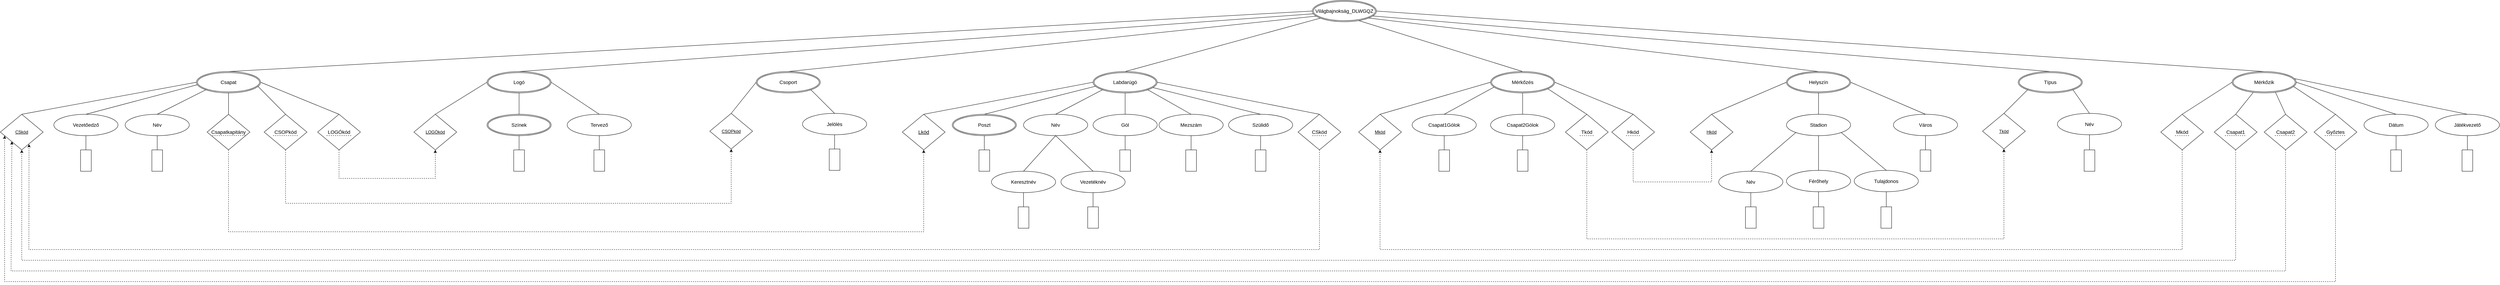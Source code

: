 <mxfile version="22.1.0" type="device" pages="2">
  <diagram id="kHtWVmZTN6cLjGPxCSwp" name="1 oldal">
    <mxGraphModel dx="2790" dy="1287" grid="1" gridSize="10" guides="1" tooltips="1" connect="1" arrows="1" fold="1" page="1" pageScale="1" pageWidth="20000" pageHeight="22000" background="#ffffff" math="0" shadow="0">
      <root>
        <mxCell id="0" />
        <mxCell id="1" parent="0" />
        <mxCell id="AoqFfh_UuYeJhRVO-wlk-1" value="&lt;span style=&quot;font-size: 14px;&quot;&gt;Világbajnokság_DLWGQZ&lt;/span&gt;" style="ellipse;shape=doubleEllipse;margin=3;whiteSpace=wrap;html=1;align=center;" parent="1" vertex="1">
          <mxGeometry x="4500" y="160" width="180" height="60" as="geometry" />
        </mxCell>
        <mxCell id="AoqFfh_UuYeJhRVO-wlk-2" value="&lt;font style=&quot;font-size: 14px;&quot;&gt;Helyszín&lt;/font&gt;" style="ellipse;shape=doubleEllipse;margin=3;whiteSpace=wrap;html=1;align=center;" parent="1" vertex="1">
          <mxGeometry x="5830" y="360" width="180" height="60" as="geometry" />
        </mxCell>
        <mxCell id="AoqFfh_UuYeJhRVO-wlk-3" value="&lt;span style=&quot;font-size: 14px;&quot;&gt;Mérkőzés&lt;/span&gt;" style="ellipse;shape=doubleEllipse;margin=3;whiteSpace=wrap;html=1;align=center;" parent="1" vertex="1">
          <mxGeometry x="5000" y="360" width="180" height="60" as="geometry" />
        </mxCell>
        <mxCell id="AoqFfh_UuYeJhRVO-wlk-4" value="&lt;span style=&quot;font-size: 14px;&quot;&gt;Típus&lt;/span&gt;" style="ellipse;shape=doubleEllipse;margin=3;whiteSpace=wrap;html=1;align=center;" parent="1" vertex="1">
          <mxGeometry x="6480" y="360" width="180" height="60" as="geometry" />
        </mxCell>
        <mxCell id="AoqFfh_UuYeJhRVO-wlk-5" value="&lt;span style=&quot;font-size: 14px;&quot;&gt;Logó&lt;/span&gt;" style="ellipse;shape=doubleEllipse;margin=3;whiteSpace=wrap;html=1;align=center;" parent="1" vertex="1">
          <mxGeometry x="2185" y="360" width="180" height="60" as="geometry" />
        </mxCell>
        <mxCell id="AoqFfh_UuYeJhRVO-wlk-6" value="&lt;font style=&quot;font-size: 14px;&quot;&gt;Csapat&lt;/font&gt;" style="ellipse;shape=doubleEllipse;margin=3;whiteSpace=wrap;html=1;align=center;" parent="1" vertex="1">
          <mxGeometry x="1370" y="360" width="180" height="60" as="geometry" />
        </mxCell>
        <mxCell id="AoqFfh_UuYeJhRVO-wlk-7" value="&lt;span style=&quot;font-size: 14px;&quot;&gt;Csoport&lt;/span&gt;" style="ellipse;shape=doubleEllipse;margin=3;whiteSpace=wrap;html=1;align=center;" parent="1" vertex="1">
          <mxGeometry x="2940" y="360" width="180" height="60" as="geometry" />
        </mxCell>
        <mxCell id="AoqFfh_UuYeJhRVO-wlk-8" value="&lt;span style=&quot;font-size: 14px;&quot;&gt;Labdarúgó&lt;/span&gt;" style="ellipse;shape=doubleEllipse;margin=3;whiteSpace=wrap;html=1;align=center;" parent="1" vertex="1">
          <mxGeometry x="3885" y="360" width="180" height="60" as="geometry" />
        </mxCell>
        <mxCell id="AoqFfh_UuYeJhRVO-wlk-12" value="&lt;u&gt;&lt;font style=&quot;font-size: 14px;&quot;&gt;Lkód&lt;/font&gt;&lt;/u&gt;" style="shape=rhombus;perimeter=rhombusPerimeter;whiteSpace=wrap;html=1;align=center;" parent="1" vertex="1">
          <mxGeometry x="3350" y="480" width="120" height="100" as="geometry" />
        </mxCell>
        <mxCell id="AoqFfh_UuYeJhRVO-wlk-13" value="&lt;span style=&quot;font-size: 14px;&quot;&gt;Gól&lt;/span&gt;" style="ellipse;whiteSpace=wrap;html=1;align=center;" parent="1" vertex="1">
          <mxGeometry x="3885" y="480" width="180" height="60" as="geometry" />
        </mxCell>
        <mxCell id="AoqFfh_UuYeJhRVO-wlk-15" value="&lt;u&gt;LOGÓkód&lt;/u&gt;" style="shape=rhombus;perimeter=rhombusPerimeter;whiteSpace=wrap;html=1;align=center;" parent="1" vertex="1">
          <mxGeometry x="1980" y="480" width="120" height="100" as="geometry" />
        </mxCell>
        <mxCell id="AoqFfh_UuYeJhRVO-wlk-16" value="&lt;u&gt;CSOPkód&lt;/u&gt;" style="shape=rhombus;perimeter=rhombusPerimeter;whiteSpace=wrap;html=1;align=center;" parent="1" vertex="1">
          <mxGeometry x="2810" y="477.5" width="120" height="100" as="geometry" />
        </mxCell>
        <mxCell id="AoqFfh_UuYeJhRVO-wlk-17" value="&lt;u&gt;Mkód&lt;/u&gt;" style="shape=rhombus;perimeter=rhombusPerimeter;whiteSpace=wrap;html=1;align=center;" parent="1" vertex="1">
          <mxGeometry x="4630" y="480" width="120" height="100" as="geometry" />
        </mxCell>
        <mxCell id="AoqFfh_UuYeJhRVO-wlk-18" value="&lt;u&gt;Tkód&lt;/u&gt;" style="shape=rhombus;perimeter=rhombusPerimeter;whiteSpace=wrap;html=1;align=center;" parent="1" vertex="1">
          <mxGeometry x="6380" y="477.5" width="120" height="100" as="geometry" />
        </mxCell>
        <mxCell id="AoqFfh_UuYeJhRVO-wlk-19" value="&lt;u&gt;CSkód&lt;/u&gt;" style="shape=rhombus;perimeter=rhombusPerimeter;whiteSpace=wrap;html=1;align=center;" parent="1" vertex="1">
          <mxGeometry x="820" y="480" width="120" height="100" as="geometry" />
        </mxCell>
        <mxCell id="AoqFfh_UuYeJhRVO-wlk-20" value="&lt;u&gt;Hkód&lt;/u&gt;" style="shape=rhombus;perimeter=rhombusPerimeter;whiteSpace=wrap;html=1;align=center;" parent="1" vertex="1">
          <mxGeometry x="5560" y="480" width="120" height="100" as="geometry" />
        </mxCell>
        <mxCell id="AoqFfh_UuYeJhRVO-wlk-21" value="&lt;span style=&quot;font-size: 14px;&quot;&gt;Mérkőzik&lt;/span&gt;" style="ellipse;shape=doubleEllipse;margin=3;whiteSpace=wrap;html=1;align=center;" parent="1" vertex="1">
          <mxGeometry x="7080" y="360" width="180" height="60" as="geometry" />
        </mxCell>
        <mxCell id="AoqFfh_UuYeJhRVO-wlk-22" value="&lt;span style=&quot;font-size: 14px;&quot;&gt;Mezszám&lt;/span&gt;" style="ellipse;whiteSpace=wrap;html=1;align=center;" parent="1" vertex="1">
          <mxGeometry x="4070" y="480" width="180" height="60" as="geometry" />
        </mxCell>
        <mxCell id="AoqFfh_UuYeJhRVO-wlk-23" value="&lt;span style=&quot;font-size: 14px;&quot;&gt;Szülidő&lt;/span&gt;" style="ellipse;whiteSpace=wrap;html=1;align=center;" parent="1" vertex="1">
          <mxGeometry x="4265" y="480" width="180" height="60" as="geometry" />
        </mxCell>
        <mxCell id="AoqFfh_UuYeJhRVO-wlk-24" value="&lt;span style=&quot;font-size: 14px;&quot;&gt;Név&lt;/span&gt;" style="ellipse;whiteSpace=wrap;html=1;align=center;" parent="1" vertex="1">
          <mxGeometry x="3690" y="480" width="180" height="60" as="geometry" />
        </mxCell>
        <mxCell id="AoqFfh_UuYeJhRVO-wlk-25" value="&lt;span style=&quot;font-size: 14px;&quot;&gt;Keresztnév&lt;/span&gt;" style="ellipse;whiteSpace=wrap;html=1;align=center;" parent="1" vertex="1">
          <mxGeometry x="3600" y="640" width="180" height="60" as="geometry" />
        </mxCell>
        <mxCell id="AoqFfh_UuYeJhRVO-wlk-26" value="&lt;span style=&quot;font-size: 14px;&quot;&gt;Vezetőedző&lt;/span&gt;" style="ellipse;whiteSpace=wrap;html=1;align=center;" parent="1" vertex="1">
          <mxGeometry x="970" y="480" width="180" height="60" as="geometry" />
        </mxCell>
        <mxCell id="AoqFfh_UuYeJhRVO-wlk-27" value="&lt;span style=&quot;font-size: 14px;&quot;&gt;Név&lt;/span&gt;" style="ellipse;whiteSpace=wrap;html=1;align=center;" parent="1" vertex="1">
          <mxGeometry x="1170" y="480" width="180" height="60" as="geometry" />
        </mxCell>
        <mxCell id="AoqFfh_UuYeJhRVO-wlk-28" value="&lt;span style=&quot;font-size: 14px;&quot;&gt;Stadion&lt;/span&gt;" style="ellipse;whiteSpace=wrap;html=1;align=center;" parent="1" vertex="1">
          <mxGeometry x="5830" y="480" width="180" height="60" as="geometry" />
        </mxCell>
        <mxCell id="AoqFfh_UuYeJhRVO-wlk-29" value="&lt;span style=&quot;font-size: 14px;&quot;&gt;Név&lt;/span&gt;" style="ellipse;whiteSpace=wrap;html=1;align=center;" parent="1" vertex="1">
          <mxGeometry x="5640" y="640" width="180" height="60" as="geometry" />
        </mxCell>
        <mxCell id="AoqFfh_UuYeJhRVO-wlk-31" value="&lt;span style=&quot;font-size: 14px;&quot;&gt;Jelölés&lt;/span&gt;" style="ellipse;whiteSpace=wrap;html=1;align=center;" parent="1" vertex="1">
          <mxGeometry x="3070" y="477.5" width="180" height="60" as="geometry" />
        </mxCell>
        <mxCell id="AoqFfh_UuYeJhRVO-wlk-32" value="&lt;span style=&quot;font-size: 14px;&quot;&gt;Tulajdonos&lt;/span&gt;" style="ellipse;whiteSpace=wrap;html=1;align=center;" parent="1" vertex="1">
          <mxGeometry x="6020" y="637.5" width="180" height="60" as="geometry" />
        </mxCell>
        <mxCell id="AoqFfh_UuYeJhRVO-wlk-33" value="&lt;span style=&quot;font-size: 14px;&quot;&gt;Név&lt;/span&gt;" style="ellipse;whiteSpace=wrap;html=1;align=center;" parent="1" vertex="1">
          <mxGeometry x="6590" y="477.5" width="180" height="60" as="geometry" />
        </mxCell>
        <mxCell id="AoqFfh_UuYeJhRVO-wlk-46" value="&lt;font style=&quot;font-size: 14px;&quot;&gt;Vezetéknév&lt;/font&gt;" style="ellipse;whiteSpace=wrap;html=1;align=center;" parent="1" vertex="1">
          <mxGeometry x="3795" y="640" width="180" height="60" as="geometry" />
        </mxCell>
        <mxCell id="AoqFfh_UuYeJhRVO-wlk-47" value="&lt;span style=&quot;font-size: 14px;&quot;&gt;Tervező&lt;/span&gt;" style="ellipse;whiteSpace=wrap;html=1;align=center;" parent="1" vertex="1">
          <mxGeometry x="2410" y="480" width="180" height="60" as="geometry" />
        </mxCell>
        <mxCell id="AoqFfh_UuYeJhRVO-wlk-48" value="&lt;span style=&quot;font-size: 14px;&quot;&gt;Város&lt;/span&gt;" style="ellipse;whiteSpace=wrap;html=1;align=center;" parent="1" vertex="1">
          <mxGeometry x="6130" y="480" width="180" height="60" as="geometry" />
        </mxCell>
        <mxCell id="AoqFfh_UuYeJhRVO-wlk-49" value="&lt;span style=&quot;font-size: 14px;&quot;&gt;Dátum&lt;/span&gt;" style="ellipse;whiteSpace=wrap;html=1;align=center;" parent="1" vertex="1">
          <mxGeometry x="7450" y="480" width="180" height="60" as="geometry" />
        </mxCell>
        <mxCell id="AoqFfh_UuYeJhRVO-wlk-50" value="&lt;span style=&quot;font-size: 14px;&quot;&gt;Csapat1Gólok&lt;/span&gt;" style="ellipse;whiteSpace=wrap;html=1;align=center;" parent="1" vertex="1">
          <mxGeometry x="4780" y="480" width="180" height="60" as="geometry" />
        </mxCell>
        <mxCell id="AoqFfh_UuYeJhRVO-wlk-51" value="&lt;span style=&quot;font-size: 14px;&quot;&gt;Csapat2Gólok&lt;/span&gt;" style="ellipse;whiteSpace=wrap;html=1;align=center;" parent="1" vertex="1">
          <mxGeometry x="5000" y="480" width="180" height="60" as="geometry" />
        </mxCell>
        <mxCell id="AoqFfh_UuYeJhRVO-wlk-54" value="&lt;span style=&quot;font-size: 14px;&quot;&gt;Poszt&lt;/span&gt;" style="ellipse;shape=doubleEllipse;margin=3;whiteSpace=wrap;html=1;align=center;" parent="1" vertex="1">
          <mxGeometry x="3490" y="480" width="180" height="60" as="geometry" />
        </mxCell>
        <mxCell id="AoqFfh_UuYeJhRVO-wlk-57" value="&lt;span style=&quot;font-size: 14px;&quot;&gt;Színek&lt;/span&gt;" style="ellipse;shape=doubleEllipse;margin=3;whiteSpace=wrap;html=1;align=center;" parent="1" vertex="1">
          <mxGeometry x="2185" y="480" width="180" height="60" as="geometry" />
        </mxCell>
        <mxCell id="AoqFfh_UuYeJhRVO-wlk-59" value="" style="endArrow=none;html=1;rounded=0;exitX=0.5;exitY=0;exitDx=0;exitDy=0;entryX=0.5;entryY=1;entryDx=0;entryDy=0;" parent="1" source="AoqFfh_UuYeJhRVO-wlk-25" target="AoqFfh_UuYeJhRVO-wlk-24" edge="1">
          <mxGeometry relative="1" as="geometry">
            <mxPoint x="3750" y="570" as="sourcePoint" />
            <mxPoint x="3910" y="570" as="targetPoint" />
          </mxGeometry>
        </mxCell>
        <mxCell id="AoqFfh_UuYeJhRVO-wlk-60" value="" style="endArrow=none;html=1;rounded=0;exitX=0.5;exitY=1;exitDx=0;exitDy=0;entryX=0.5;entryY=0;entryDx=0;entryDy=0;" parent="1" source="AoqFfh_UuYeJhRVO-wlk-24" target="AoqFfh_UuYeJhRVO-wlk-46" edge="1">
          <mxGeometry relative="1" as="geometry">
            <mxPoint x="3850" y="600" as="sourcePoint" />
            <mxPoint x="3980" y="510" as="targetPoint" />
          </mxGeometry>
        </mxCell>
        <mxCell id="AoqFfh_UuYeJhRVO-wlk-61" value="&lt;font style=&quot;font-size: 14px;&quot;&gt;CSkód&lt;/font&gt;" style="shape=rhombus;perimeter=rhombusPerimeter;whiteSpace=wrap;html=1;align=center;" parent="1" vertex="1">
          <mxGeometry x="4460" y="480" width="120" height="100" as="geometry" />
        </mxCell>
        <mxCell id="AoqFfh_UuYeJhRVO-wlk-62" value="" style="endArrow=none;html=1;rounded=0;dashed=1;" parent="1" edge="1">
          <mxGeometry relative="1" as="geometry">
            <mxPoint x="4500" y="540" as="sourcePoint" />
            <mxPoint x="4540" y="540" as="targetPoint" />
          </mxGeometry>
        </mxCell>
        <mxCell id="AoqFfh_UuYeJhRVO-wlk-63" value="" style="rounded=0;whiteSpace=wrap;html=1;" parent="1" vertex="1">
          <mxGeometry x="3565" y="580" width="30" height="60" as="geometry" />
        </mxCell>
        <mxCell id="AoqFfh_UuYeJhRVO-wlk-64" value="" style="rounded=0;whiteSpace=wrap;html=1;" parent="1" vertex="1">
          <mxGeometry x="3675" y="740" width="30" height="60" as="geometry" />
        </mxCell>
        <mxCell id="AoqFfh_UuYeJhRVO-wlk-65" value="" style="rounded=0;whiteSpace=wrap;html=1;" parent="1" vertex="1">
          <mxGeometry x="3870" y="740" width="30" height="60" as="geometry" />
        </mxCell>
        <mxCell id="AoqFfh_UuYeJhRVO-wlk-66" value="" style="rounded=0;whiteSpace=wrap;html=1;" parent="1" vertex="1">
          <mxGeometry x="3960" y="580" width="30" height="60" as="geometry" />
        </mxCell>
        <mxCell id="AoqFfh_UuYeJhRVO-wlk-67" value="" style="rounded=0;whiteSpace=wrap;html=1;" parent="1" vertex="1">
          <mxGeometry x="4145" y="580" width="30" height="60" as="geometry" />
        </mxCell>
        <mxCell id="AoqFfh_UuYeJhRVO-wlk-72" value="" style="rounded=0;whiteSpace=wrap;html=1;" parent="1" vertex="1">
          <mxGeometry x="4340" y="580" width="30" height="60" as="geometry" />
        </mxCell>
        <mxCell id="AoqFfh_UuYeJhRVO-wlk-78" value="" style="rounded=0;whiteSpace=wrap;html=1;" parent="1" vertex="1">
          <mxGeometry x="3145" y="577.5" width="30" height="60" as="geometry" />
        </mxCell>
        <mxCell id="AoqFfh_UuYeJhRVO-wlk-79" value="" style="rounded=0;whiteSpace=wrap;html=1;" parent="1" vertex="1">
          <mxGeometry x="2485" y="580" width="30" height="60" as="geometry" />
        </mxCell>
        <mxCell id="AoqFfh_UuYeJhRVO-wlk-84" value="" style="endArrow=none;html=1;rounded=0;entryX=0.5;entryY=1;entryDx=0;entryDy=0;exitX=0.5;exitY=0;exitDx=0;exitDy=0;" parent="1" source="AoqFfh_UuYeJhRVO-wlk-63" target="AoqFfh_UuYeJhRVO-wlk-54" edge="1">
          <mxGeometry relative="1" as="geometry">
            <mxPoint x="3370" y="649.26" as="sourcePoint" />
            <mxPoint x="3560" y="560" as="targetPoint" />
          </mxGeometry>
        </mxCell>
        <mxCell id="AoqFfh_UuYeJhRVO-wlk-85" value="" style="endArrow=none;html=1;rounded=0;entryX=0.5;entryY=1;entryDx=0;entryDy=0;exitX=0.5;exitY=0;exitDx=0;exitDy=0;" parent="1" source="AoqFfh_UuYeJhRVO-wlk-64" target="AoqFfh_UuYeJhRVO-wlk-25" edge="1">
          <mxGeometry relative="1" as="geometry">
            <mxPoint x="3510" y="720" as="sourcePoint" />
            <mxPoint x="3670" y="720" as="targetPoint" />
          </mxGeometry>
        </mxCell>
        <mxCell id="AoqFfh_UuYeJhRVO-wlk-86" value="" style="endArrow=none;html=1;rounded=0;exitX=0.5;exitY=1;exitDx=0;exitDy=0;entryX=0.5;entryY=0;entryDx=0;entryDy=0;" parent="1" source="AoqFfh_UuYeJhRVO-wlk-13" target="AoqFfh_UuYeJhRVO-wlk-66" edge="1">
          <mxGeometry relative="1" as="geometry">
            <mxPoint x="3990" y="679.38" as="sourcePoint" />
            <mxPoint x="4150" y="679.38" as="targetPoint" />
          </mxGeometry>
        </mxCell>
        <mxCell id="AoqFfh_UuYeJhRVO-wlk-87" value="" style="endArrow=none;html=1;rounded=0;exitX=0.5;exitY=1;exitDx=0;exitDy=0;entryX=0.5;entryY=0;entryDx=0;entryDy=0;" parent="1" source="AoqFfh_UuYeJhRVO-wlk-22" target="AoqFfh_UuYeJhRVO-wlk-67" edge="1">
          <mxGeometry relative="1" as="geometry">
            <mxPoint x="4030" y="669.38" as="sourcePoint" />
            <mxPoint x="4190" y="669.38" as="targetPoint" />
          </mxGeometry>
        </mxCell>
        <mxCell id="AoqFfh_UuYeJhRVO-wlk-88" value="" style="endArrow=none;html=1;rounded=0;entryX=0;entryY=0.5;entryDx=0;entryDy=0;exitX=0.5;exitY=0;exitDx=0;exitDy=0;" parent="1" source="AoqFfh_UuYeJhRVO-wlk-12" target="AoqFfh_UuYeJhRVO-wlk-8" edge="1">
          <mxGeometry relative="1" as="geometry">
            <mxPoint x="3675" y="380" as="sourcePoint" />
            <mxPoint x="3835" y="380" as="targetPoint" />
          </mxGeometry>
        </mxCell>
        <mxCell id="AoqFfh_UuYeJhRVO-wlk-89" value="" style="endArrow=none;html=1;rounded=0;exitX=0.5;exitY=0;exitDx=0;exitDy=0;entryX=0.037;entryY=0.687;entryDx=0;entryDy=0;entryPerimeter=0;" parent="1" source="AoqFfh_UuYeJhRVO-wlk-54" target="AoqFfh_UuYeJhRVO-wlk-8" edge="1">
          <mxGeometry relative="1" as="geometry">
            <mxPoint x="3710" y="430" as="sourcePoint" />
            <mxPoint x="3870" y="430" as="targetPoint" />
          </mxGeometry>
        </mxCell>
        <mxCell id="AoqFfh_UuYeJhRVO-wlk-90" value="" style="endArrow=none;html=1;rounded=0;exitX=1;exitY=0.5;exitDx=0;exitDy=0;entryX=0.5;entryY=0;entryDx=0;entryDy=0;" parent="1" source="AoqFfh_UuYeJhRVO-wlk-3" target="OodCGgt8oWpduaX26nYI-6" edge="1">
          <mxGeometry relative="1" as="geometry">
            <mxPoint x="5240" y="440.0" as="sourcePoint" />
            <mxPoint x="5400" y="440.0" as="targetPoint" />
          </mxGeometry>
        </mxCell>
        <mxCell id="AoqFfh_UuYeJhRVO-wlk-91" value="" style="endArrow=none;html=1;rounded=0;entryX=0.5;entryY=0;entryDx=0;entryDy=0;exitX=1;exitY=0.5;exitDx=0;exitDy=0;" parent="1" source="AoqFfh_UuYeJhRVO-wlk-8" target="AoqFfh_UuYeJhRVO-wlk-61" edge="1">
          <mxGeometry relative="1" as="geometry">
            <mxPoint x="4275" y="409.63" as="sourcePoint" />
            <mxPoint x="4435" y="409.63" as="targetPoint" />
          </mxGeometry>
        </mxCell>
        <mxCell id="AoqFfh_UuYeJhRVO-wlk-92" value="" style="endArrow=none;html=1;rounded=0;exitX=0.931;exitY=0.748;exitDx=0;exitDy=0;exitPerimeter=0;entryX=0.5;entryY=0;entryDx=0;entryDy=0;" parent="1" source="AoqFfh_UuYeJhRVO-wlk-8" target="AoqFfh_UuYeJhRVO-wlk-23" edge="1">
          <mxGeometry relative="1" as="geometry">
            <mxPoint x="4250" y="430" as="sourcePoint" />
            <mxPoint x="4410" y="430" as="targetPoint" />
          </mxGeometry>
        </mxCell>
        <mxCell id="AoqFfh_UuYeJhRVO-wlk-93" value="" style="endArrow=none;html=1;rounded=0;exitX=0.5;exitY=1;exitDx=0;exitDy=0;entryX=0.5;entryY=0;entryDx=0;entryDy=0;" parent="1" source="AoqFfh_UuYeJhRVO-wlk-23" target="AoqFfh_UuYeJhRVO-wlk-72" edge="1">
          <mxGeometry relative="1" as="geometry">
            <mxPoint x="4190" y="609.69" as="sourcePoint" />
            <mxPoint x="4350" y="609.69" as="targetPoint" />
          </mxGeometry>
        </mxCell>
        <mxCell id="AoqFfh_UuYeJhRVO-wlk-94" value="" style="endArrow=none;html=1;rounded=0;entryX=0.5;entryY=0;entryDx=0;entryDy=0;exitX=1;exitY=1;exitDx=0;exitDy=0;" parent="1" source="AoqFfh_UuYeJhRVO-wlk-8" target="AoqFfh_UuYeJhRVO-wlk-22" edge="1">
          <mxGeometry relative="1" as="geometry">
            <mxPoint x="4130" y="430" as="sourcePoint" />
            <mxPoint x="4290" y="430" as="targetPoint" />
          </mxGeometry>
        </mxCell>
        <mxCell id="AoqFfh_UuYeJhRVO-wlk-95" value="" style="endArrow=none;html=1;rounded=0;exitX=0.5;exitY=1;exitDx=0;exitDy=0;entryX=0.5;entryY=0;entryDx=0;entryDy=0;" parent="1" source="AoqFfh_UuYeJhRVO-wlk-8" target="AoqFfh_UuYeJhRVO-wlk-13" edge="1">
          <mxGeometry relative="1" as="geometry">
            <mxPoint x="3930" y="439.38" as="sourcePoint" />
            <mxPoint x="4090" y="439.38" as="targetPoint" />
          </mxGeometry>
        </mxCell>
        <mxCell id="AoqFfh_UuYeJhRVO-wlk-96" value="" style="endArrow=none;html=1;rounded=0;entryX=0;entryY=1;entryDx=0;entryDy=0;exitX=0.5;exitY=0;exitDx=0;exitDy=0;" parent="1" source="AoqFfh_UuYeJhRVO-wlk-24" target="AoqFfh_UuYeJhRVO-wlk-8" edge="1">
          <mxGeometry relative="1" as="geometry">
            <mxPoint x="3760" y="440" as="sourcePoint" />
            <mxPoint x="3920" y="440" as="targetPoint" />
          </mxGeometry>
        </mxCell>
        <mxCell id="AoqFfh_UuYeJhRVO-wlk-97" value="" style="endArrow=none;html=1;rounded=0;exitX=0.5;exitY=1;exitDx=0;exitDy=0;entryX=0.5;entryY=0;entryDx=0;entryDy=0;" parent="1" source="AoqFfh_UuYeJhRVO-wlk-3" target="AoqFfh_UuYeJhRVO-wlk-51" edge="1">
          <mxGeometry relative="1" as="geometry">
            <mxPoint x="4787.5" y="751" as="sourcePoint" />
            <mxPoint x="4947.5" y="751" as="targetPoint" />
          </mxGeometry>
        </mxCell>
        <mxCell id="AoqFfh_UuYeJhRVO-wlk-112" value="" style="endArrow=none;html=1;rounded=0;exitX=0.5;exitY=1;exitDx=0;exitDy=0;entryX=0.5;entryY=0;entryDx=0;entryDy=0;" parent="1" source="AoqFfh_UuYeJhRVO-wlk-46" target="AoqFfh_UuYeJhRVO-wlk-65" edge="1">
          <mxGeometry relative="1" as="geometry">
            <mxPoint x="3760" y="850" as="sourcePoint" />
            <mxPoint x="3920" y="850" as="targetPoint" />
          </mxGeometry>
        </mxCell>
        <mxCell id="AoqFfh_UuYeJhRVO-wlk-113" value="" style="endArrow=none;html=1;rounded=0;exitX=0.5;exitY=1;exitDx=0;exitDy=0;entryX=0.5;entryY=0;entryDx=0;entryDy=0;" parent="1" source="AoqFfh_UuYeJhRVO-wlk-26" target="AoqFfh_UuYeJhRVO-wlk-176" edge="1">
          <mxGeometry relative="1" as="geometry">
            <mxPoint x="1110" y="639.43" as="sourcePoint" />
            <mxPoint x="1270" y="639.43" as="targetPoint" />
          </mxGeometry>
        </mxCell>
        <mxCell id="AoqFfh_UuYeJhRVO-wlk-114" value="" style="endArrow=none;html=1;rounded=0;exitX=0.5;exitY=1;exitDx=0;exitDy=0;entryX=0.5;entryY=0;entryDx=0;entryDy=0;" parent="1" source="AoqFfh_UuYeJhRVO-wlk-27" target="AoqFfh_UuYeJhRVO-wlk-174" edge="1">
          <mxGeometry relative="1" as="geometry">
            <mxPoint x="1100" y="609.8" as="sourcePoint" />
            <mxPoint x="1260" y="609.8" as="targetPoint" />
          </mxGeometry>
        </mxCell>
        <mxCell id="AoqFfh_UuYeJhRVO-wlk-115" value="" style="endArrow=none;html=1;rounded=0;entryX=0.012;entryY=0.619;entryDx=0;entryDy=0;entryPerimeter=0;exitX=0.5;exitY=0;exitDx=0;exitDy=0;" parent="1" source="AoqFfh_UuYeJhRVO-wlk-26" target="AoqFfh_UuYeJhRVO-wlk-6" edge="1">
          <mxGeometry relative="1" as="geometry">
            <mxPoint x="1160" y="460" as="sourcePoint" />
            <mxPoint x="1320" y="460" as="targetPoint" />
          </mxGeometry>
        </mxCell>
        <mxCell id="AoqFfh_UuYeJhRVO-wlk-116" value="" style="endArrow=none;html=1;rounded=0;exitX=0.5;exitY=0;exitDx=0;exitDy=0;entryX=0;entryY=1;entryDx=0;entryDy=0;" parent="1" source="AoqFfh_UuYeJhRVO-wlk-27" target="AoqFfh_UuYeJhRVO-wlk-6" edge="1">
          <mxGeometry relative="1" as="geometry">
            <mxPoint x="1370" y="460" as="sourcePoint" />
            <mxPoint x="1530" y="460" as="targetPoint" />
          </mxGeometry>
        </mxCell>
        <mxCell id="AoqFfh_UuYeJhRVO-wlk-118" value="" style="endArrow=none;html=1;rounded=0;exitX=0.959;exitY=0.694;exitDx=0;exitDy=0;exitPerimeter=0;entryX=0.5;entryY=0;entryDx=0;entryDy=0;" parent="1" source="AoqFfh_UuYeJhRVO-wlk-6" target="5UzdJfE_4xP-qqBcOs_D-2" edge="1">
          <mxGeometry relative="1" as="geometry">
            <mxPoint x="1640" y="450" as="sourcePoint" />
            <mxPoint x="1800" y="450" as="targetPoint" />
          </mxGeometry>
        </mxCell>
        <mxCell id="AoqFfh_UuYeJhRVO-wlk-119" value="" style="endArrow=none;html=1;rounded=0;exitX=1;exitY=0.5;exitDx=0;exitDy=0;entryX=0.5;entryY=0;entryDx=0;entryDy=0;" parent="1" source="AoqFfh_UuYeJhRVO-wlk-6" target="vd_U37cMmbOEggnSm3mW-63" edge="1">
          <mxGeometry relative="1" as="geometry">
            <mxPoint x="1710" y="430" as="sourcePoint" />
            <mxPoint x="1762.5" y="480" as="targetPoint" />
          </mxGeometry>
        </mxCell>
        <mxCell id="AoqFfh_UuYeJhRVO-wlk-120" value="" style="endArrow=none;html=1;rounded=0;exitX=0.5;exitY=0;exitDx=0;exitDy=0;entryX=0;entryY=0.5;entryDx=0;entryDy=0;" parent="1" source="AoqFfh_UuYeJhRVO-wlk-15" target="AoqFfh_UuYeJhRVO-wlk-5" edge="1">
          <mxGeometry relative="1" as="geometry">
            <mxPoint x="2040" y="430" as="sourcePoint" />
            <mxPoint x="2200" y="430" as="targetPoint" />
          </mxGeometry>
        </mxCell>
        <mxCell id="AoqFfh_UuYeJhRVO-wlk-121" value="" style="endArrow=none;html=1;rounded=0;entryX=0.5;entryY=1;entryDx=0;entryDy=0;exitX=0.5;exitY=0;exitDx=0;exitDy=0;" parent="1" source="AoqFfh_UuYeJhRVO-wlk-57" target="AoqFfh_UuYeJhRVO-wlk-5" edge="1">
          <mxGeometry relative="1" as="geometry">
            <mxPoint x="2140" y="639" as="sourcePoint" />
            <mxPoint x="2300" y="639" as="targetPoint" />
          </mxGeometry>
        </mxCell>
        <mxCell id="AoqFfh_UuYeJhRVO-wlk-122" value="" style="endArrow=none;html=1;rounded=0;exitX=1;exitY=0.5;exitDx=0;exitDy=0;entryX=0.5;entryY=0;entryDx=0;entryDy=0;" parent="1" source="AoqFfh_UuYeJhRVO-wlk-5" target="AoqFfh_UuYeJhRVO-wlk-47" edge="1">
          <mxGeometry relative="1" as="geometry">
            <mxPoint x="2375" y="460" as="sourcePoint" />
            <mxPoint x="2535" y="460" as="targetPoint" />
          </mxGeometry>
        </mxCell>
        <mxCell id="AoqFfh_UuYeJhRVO-wlk-123" value="" style="endArrow=none;html=1;rounded=0;exitX=0.5;exitY=1;exitDx=0;exitDy=0;entryX=0.5;entryY=0;entryDx=0;entryDy=0;" parent="1" source="AoqFfh_UuYeJhRVO-wlk-31" target="AoqFfh_UuYeJhRVO-wlk-78" edge="1">
          <mxGeometry relative="1" as="geometry">
            <mxPoint x="2880" y="617" as="sourcePoint" />
            <mxPoint x="3040" y="617" as="targetPoint" />
          </mxGeometry>
        </mxCell>
        <mxCell id="AoqFfh_UuYeJhRVO-wlk-124" value="" style="endArrow=none;html=1;rounded=0;entryX=0.5;entryY=0;entryDx=0;entryDy=0;exitX=0;exitY=0.5;exitDx=0;exitDy=0;" parent="1" source="AoqFfh_UuYeJhRVO-wlk-2" target="AoqFfh_UuYeJhRVO-wlk-20" edge="1">
          <mxGeometry relative="1" as="geometry">
            <mxPoint x="5610" y="460" as="sourcePoint" />
            <mxPoint x="5770" y="460" as="targetPoint" />
          </mxGeometry>
        </mxCell>
        <mxCell id="AoqFfh_UuYeJhRVO-wlk-125" value="" style="endArrow=none;html=1;rounded=0;exitX=0.5;exitY=1;exitDx=0;exitDy=0;entryX=0.5;entryY=0;entryDx=0;entryDy=0;" parent="1" source="AoqFfh_UuYeJhRVO-wlk-29" target="AoqFfh_UuYeJhRVO-wlk-200" edge="1">
          <mxGeometry relative="1" as="geometry">
            <mxPoint x="5650" y="710" as="sourcePoint" />
            <mxPoint x="5810" y="710" as="targetPoint" />
          </mxGeometry>
        </mxCell>
        <mxCell id="AoqFfh_UuYeJhRVO-wlk-127" value="" style="endArrow=none;html=1;rounded=0;entryX=0;entryY=0.5;entryDx=0;entryDy=0;exitX=0.5;exitY=0;exitDx=0;exitDy=0;" parent="1" source="AoqFfh_UuYeJhRVO-wlk-19" target="AoqFfh_UuYeJhRVO-wlk-6" edge="1">
          <mxGeometry relative="1" as="geometry">
            <mxPoint x="1070" y="410" as="sourcePoint" />
            <mxPoint x="1230" y="410" as="targetPoint" />
          </mxGeometry>
        </mxCell>
        <mxCell id="AoqFfh_UuYeJhRVO-wlk-129" value="" style="endArrow=none;html=1;rounded=0;entryX=0;entryY=0.5;entryDx=0;entryDy=0;exitX=0.5;exitY=0;exitDx=0;exitDy=0;" parent="1" source="AoqFfh_UuYeJhRVO-wlk-16" target="AoqFfh_UuYeJhRVO-wlk-7" edge="1">
          <mxGeometry relative="1" as="geometry">
            <mxPoint x="2670" y="380" as="sourcePoint" />
            <mxPoint x="2830" y="380" as="targetPoint" />
          </mxGeometry>
        </mxCell>
        <mxCell id="AoqFfh_UuYeJhRVO-wlk-130" value="" style="endArrow=none;html=1;rounded=0;exitX=1;exitY=1;exitDx=0;exitDy=0;entryX=0.5;entryY=0;entryDx=0;entryDy=0;" parent="1" source="AoqFfh_UuYeJhRVO-wlk-7" target="AoqFfh_UuYeJhRVO-wlk-31" edge="1">
          <mxGeometry relative="1" as="geometry">
            <mxPoint x="2465" y="760.72" as="sourcePoint" />
            <mxPoint x="2625" y="760.72" as="targetPoint" />
          </mxGeometry>
        </mxCell>
        <mxCell id="AoqFfh_UuYeJhRVO-wlk-132" value="" style="endArrow=none;html=1;rounded=0;exitX=0.5;exitY=0;exitDx=0;exitDy=0;entryX=0;entryY=0.5;entryDx=0;entryDy=0;" parent="1" source="AoqFfh_UuYeJhRVO-wlk-17" target="AoqFfh_UuYeJhRVO-wlk-3" edge="1">
          <mxGeometry relative="1" as="geometry">
            <mxPoint x="4830" y="439.29" as="sourcePoint" />
            <mxPoint x="4990" y="439.29" as="targetPoint" />
          </mxGeometry>
        </mxCell>
        <mxCell id="AoqFfh_UuYeJhRVO-wlk-133" value="" style="endArrow=none;html=1;rounded=0;entryX=0.5;entryY=1;entryDx=0;entryDy=0;exitX=0.5;exitY=0;exitDx=0;exitDy=0;" parent="1" source="AoqFfh_UuYeJhRVO-wlk-175" target="AoqFfh_UuYeJhRVO-wlk-57" edge="1">
          <mxGeometry relative="1" as="geometry">
            <mxPoint x="2040" y="645" as="sourcePoint" />
            <mxPoint x="2200" y="645" as="targetPoint" />
          </mxGeometry>
        </mxCell>
        <mxCell id="AoqFfh_UuYeJhRVO-wlk-134" value="" style="endArrow=none;html=1;rounded=0;exitX=0.5;exitY=1;exitDx=0;exitDy=0;entryX=0.5;entryY=0;entryDx=0;entryDy=0;" parent="1" source="AoqFfh_UuYeJhRVO-wlk-47" target="AoqFfh_UuYeJhRVO-wlk-79" edge="1">
          <mxGeometry relative="1" as="geometry">
            <mxPoint x="2280" y="730" as="sourcePoint" />
            <mxPoint x="2440" y="730" as="targetPoint" />
          </mxGeometry>
        </mxCell>
        <mxCell id="AoqFfh_UuYeJhRVO-wlk-135" value="" style="endArrow=none;html=1;rounded=0;entryX=0.053;entryY=0.731;entryDx=0;entryDy=0;entryPerimeter=0;exitX=0.5;exitY=0;exitDx=0;exitDy=0;" parent="1" source="AoqFfh_UuYeJhRVO-wlk-50" target="AoqFfh_UuYeJhRVO-wlk-3" edge="1">
          <mxGeometry relative="1" as="geometry">
            <mxPoint x="4852.5" y="671" as="sourcePoint" />
            <mxPoint x="5012.5" y="671" as="targetPoint" />
          </mxGeometry>
        </mxCell>
        <mxCell id="AoqFfh_UuYeJhRVO-wlk-136" value="" style="endArrow=none;html=1;rounded=0;exitX=0.893;exitY=0.806;exitDx=0;exitDy=0;entryX=0.5;entryY=0;entryDx=0;entryDy=0;exitPerimeter=0;" parent="1" source="AoqFfh_UuYeJhRVO-wlk-3" target="OodCGgt8oWpduaX26nYI-8" edge="1">
          <mxGeometry relative="1" as="geometry">
            <mxPoint x="5280" y="440" as="sourcePoint" />
            <mxPoint x="5440" y="440" as="targetPoint" />
          </mxGeometry>
        </mxCell>
        <mxCell id="AoqFfh_UuYeJhRVO-wlk-137" value="" style="endArrow=none;html=1;rounded=0;exitX=0.676;exitY=0.97;exitDx=0;exitDy=0;exitPerimeter=0;entryX=0.5;entryY=0;entryDx=0;entryDy=0;" parent="1" source="AoqFfh_UuYeJhRVO-wlk-21" target="vd_U37cMmbOEggnSm3mW-68" edge="1">
          <mxGeometry relative="1" as="geometry">
            <mxPoint x="7220" y="480" as="sourcePoint" />
            <mxPoint x="7252.5" y="480" as="targetPoint" />
          </mxGeometry>
        </mxCell>
        <mxCell id="AoqFfh_UuYeJhRVO-wlk-138" value="" style="endArrow=none;html=1;rounded=0;exitX=0.5;exitY=0;exitDx=0;exitDy=0;entryX=0.96;entryY=0.703;entryDx=0;entryDy=0;entryPerimeter=0;" parent="1" source="OodCGgt8oWpduaX26nYI-10" target="AoqFfh_UuYeJhRVO-wlk-21" edge="1">
          <mxGeometry relative="1" as="geometry">
            <mxPoint x="7310" y="460" as="sourcePoint" />
            <mxPoint x="7470" y="460" as="targetPoint" />
          </mxGeometry>
        </mxCell>
        <mxCell id="AoqFfh_UuYeJhRVO-wlk-139" value="" style="endArrow=none;html=1;rounded=0;exitX=0.5;exitY=1;exitDx=0;exitDy=0;entryX=0.5;entryY=0;entryDx=0;entryDy=0;" parent="1" source="AoqFfh_UuYeJhRVO-wlk-49" target="AoqFfh_UuYeJhRVO-wlk-188" edge="1">
          <mxGeometry relative="1" as="geometry">
            <mxPoint x="7590" y="590" as="sourcePoint" />
            <mxPoint x="7750" y="590" as="targetPoint" />
          </mxGeometry>
        </mxCell>
        <mxCell id="AoqFfh_UuYeJhRVO-wlk-140" value="" style="endArrow=none;html=1;rounded=0;exitX=0.5;exitY=1;exitDx=0;exitDy=0;entryX=0.5;entryY=0;entryDx=0;entryDy=0;" parent="1" source="AoqFfh_UuYeJhRVO-wlk-50" target="AoqFfh_UuYeJhRVO-wlk-202" edge="1">
          <mxGeometry relative="1" as="geometry">
            <mxPoint x="4720" y="690" as="sourcePoint" />
            <mxPoint x="4880" y="690" as="targetPoint" />
          </mxGeometry>
        </mxCell>
        <mxCell id="AoqFfh_UuYeJhRVO-wlk-141" value="" style="endArrow=none;html=1;rounded=0;exitX=0.5;exitY=1;exitDx=0;exitDy=0;entryX=0.5;entryY=0;entryDx=0;entryDy=0;" parent="1" source="AoqFfh_UuYeJhRVO-wlk-51" target="AoqFfh_UuYeJhRVO-wlk-201" edge="1">
          <mxGeometry relative="1" as="geometry">
            <mxPoint x="4920" y="680" as="sourcePoint" />
            <mxPoint x="5080" y="680" as="targetPoint" />
          </mxGeometry>
        </mxCell>
        <mxCell id="AoqFfh_UuYeJhRVO-wlk-142" value="" style="endArrow=none;html=1;rounded=0;exitX=0.5;exitY=0;exitDx=0;exitDy=0;entryX=1;entryY=0.5;entryDx=0;entryDy=0;" parent="1" source="AoqFfh_UuYeJhRVO-wlk-49" target="AoqFfh_UuYeJhRVO-wlk-21" edge="1">
          <mxGeometry relative="1" as="geometry">
            <mxPoint x="7490" y="460" as="sourcePoint" />
            <mxPoint x="7560" y="440" as="targetPoint" />
          </mxGeometry>
        </mxCell>
        <mxCell id="AoqFfh_UuYeJhRVO-wlk-143" value="" style="endArrow=none;html=1;rounded=0;exitX=0.329;exitY=0.981;exitDx=0;exitDy=0;exitPerimeter=0;entryX=0.5;entryY=0;entryDx=0;entryDy=0;" parent="1" source="AoqFfh_UuYeJhRVO-wlk-21" target="OodCGgt8oWpduaX26nYI-4" edge="1">
          <mxGeometry relative="1" as="geometry">
            <mxPoint x="7065" y="470" as="sourcePoint" />
            <mxPoint x="7225" y="470" as="targetPoint" />
          </mxGeometry>
        </mxCell>
        <mxCell id="AoqFfh_UuYeJhRVO-wlk-154" value="" style="endArrow=none;html=1;rounded=0;entryX=0.5;entryY=1;entryDx=0;entryDy=0;exitX=0.5;exitY=0;exitDx=0;exitDy=0;" parent="1" source="AoqFfh_UuYeJhRVO-wlk-204" target="AoqFfh_UuYeJhRVO-wlk-32" edge="1">
          <mxGeometry relative="1" as="geometry">
            <mxPoint x="5880" y="756.79" as="sourcePoint" />
            <mxPoint x="6040" y="756.79" as="targetPoint" />
          </mxGeometry>
        </mxCell>
        <mxCell id="AoqFfh_UuYeJhRVO-wlk-155" value="" style="endArrow=none;html=1;rounded=0;exitX=0.5;exitY=1;exitDx=0;exitDy=0;entryX=0.5;entryY=0;entryDx=0;entryDy=0;" parent="1" source="AoqFfh_UuYeJhRVO-wlk-48" target="AoqFfh_UuYeJhRVO-wlk-198" edge="1">
          <mxGeometry relative="1" as="geometry">
            <mxPoint x="6160" y="670" as="sourcePoint" />
            <mxPoint x="6320" y="670" as="targetPoint" />
          </mxGeometry>
        </mxCell>
        <mxCell id="AoqFfh_UuYeJhRVO-wlk-156" value="" style="endArrow=none;html=1;rounded=0;entryX=0;entryY=1;entryDx=0;entryDy=0;exitX=0.5;exitY=0;exitDx=0;exitDy=0;" parent="1" source="AoqFfh_UuYeJhRVO-wlk-29" target="AoqFfh_UuYeJhRVO-wlk-28" edge="1">
          <mxGeometry relative="1" as="geometry">
            <mxPoint x="5665" y="600" as="sourcePoint" />
            <mxPoint x="5825" y="600" as="targetPoint" />
          </mxGeometry>
        </mxCell>
        <mxCell id="AoqFfh_UuYeJhRVO-wlk-157" value="" style="endArrow=none;html=1;rounded=0;exitX=1;exitY=1;exitDx=0;exitDy=0;entryX=0.5;entryY=0;entryDx=0;entryDy=0;" parent="1" source="AoqFfh_UuYeJhRVO-wlk-28" target="AoqFfh_UuYeJhRVO-wlk-32" edge="1">
          <mxGeometry relative="1" as="geometry">
            <mxPoint x="5875" y="600" as="sourcePoint" />
            <mxPoint x="6035" y="600" as="targetPoint" />
          </mxGeometry>
        </mxCell>
        <mxCell id="AoqFfh_UuYeJhRVO-wlk-158" value="" style="endArrow=none;html=1;rounded=0;exitX=1;exitY=0.5;exitDx=0;exitDy=0;entryX=0.5;entryY=0;entryDx=0;entryDy=0;" parent="1" source="AoqFfh_UuYeJhRVO-wlk-2" target="AoqFfh_UuYeJhRVO-wlk-48" edge="1">
          <mxGeometry relative="1" as="geometry">
            <mxPoint x="6060" y="480" as="sourcePoint" />
            <mxPoint x="6220" y="480" as="targetPoint" />
          </mxGeometry>
        </mxCell>
        <mxCell id="AoqFfh_UuYeJhRVO-wlk-159" value="" style="endArrow=none;html=1;rounded=0;exitX=0.5;exitY=1;exitDx=0;exitDy=0;entryX=0.5;entryY=0;entryDx=0;entryDy=0;" parent="1" source="AoqFfh_UuYeJhRVO-wlk-2" target="AoqFfh_UuYeJhRVO-wlk-28" edge="1">
          <mxGeometry relative="1" as="geometry">
            <mxPoint x="5870" y="490" as="sourcePoint" />
            <mxPoint x="6030" y="490" as="targetPoint" />
          </mxGeometry>
        </mxCell>
        <mxCell id="AoqFfh_UuYeJhRVO-wlk-160" value="" style="endArrow=none;html=1;rounded=0;exitX=0.5;exitY=0;exitDx=0;exitDy=0;entryX=0;entryY=1;entryDx=0;entryDy=0;" parent="1" source="AoqFfh_UuYeJhRVO-wlk-18" target="AoqFfh_UuYeJhRVO-wlk-4" edge="1">
          <mxGeometry relative="1" as="geometry">
            <mxPoint x="6470" y="472.5" as="sourcePoint" />
            <mxPoint x="6630" y="472.5" as="targetPoint" />
          </mxGeometry>
        </mxCell>
        <mxCell id="AoqFfh_UuYeJhRVO-wlk-161" value="" style="endArrow=none;html=1;rounded=0;exitX=1;exitY=1;exitDx=0;exitDy=0;entryX=0.5;entryY=0;entryDx=0;entryDy=0;" parent="1" source="AoqFfh_UuYeJhRVO-wlk-4" target="AoqFfh_UuYeJhRVO-wlk-33" edge="1">
          <mxGeometry relative="1" as="geometry">
            <mxPoint x="6340" y="652.5" as="sourcePoint" />
            <mxPoint x="6500" y="652.5" as="targetPoint" />
          </mxGeometry>
        </mxCell>
        <mxCell id="AoqFfh_UuYeJhRVO-wlk-162" value="" style="endArrow=none;html=1;rounded=0;entryX=0.5;entryY=1;entryDx=0;entryDy=0;exitX=0.5;exitY=0;exitDx=0;exitDy=0;" parent="1" source="AoqFfh_UuYeJhRVO-wlk-194" target="AoqFfh_UuYeJhRVO-wlk-33" edge="1">
          <mxGeometry relative="1" as="geometry">
            <mxPoint x="6410" y="596.67" as="sourcePoint" />
            <mxPoint x="6570" y="596.67" as="targetPoint" />
          </mxGeometry>
        </mxCell>
        <mxCell id="AoqFfh_UuYeJhRVO-wlk-174" value="" style="rounded=0;whiteSpace=wrap;html=1;" parent="1" vertex="1">
          <mxGeometry x="1245" y="580" width="30" height="60" as="geometry" />
        </mxCell>
        <mxCell id="AoqFfh_UuYeJhRVO-wlk-175" value="" style="rounded=0;whiteSpace=wrap;html=1;" parent="1" vertex="1">
          <mxGeometry x="2260" y="580" width="30" height="60" as="geometry" />
        </mxCell>
        <mxCell id="AoqFfh_UuYeJhRVO-wlk-176" value="" style="rounded=0;whiteSpace=wrap;html=1;" parent="1" vertex="1">
          <mxGeometry x="1045" y="580" width="30" height="60" as="geometry" />
        </mxCell>
        <mxCell id="AoqFfh_UuYeJhRVO-wlk-188" value="" style="rounded=0;whiteSpace=wrap;html=1;" parent="1" vertex="1">
          <mxGeometry x="7525" y="580" width="30" height="60" as="geometry" />
        </mxCell>
        <mxCell id="AoqFfh_UuYeJhRVO-wlk-194" value="" style="rounded=0;whiteSpace=wrap;html=1;" parent="1" vertex="1">
          <mxGeometry x="6665" y="580" width="30" height="60" as="geometry" />
        </mxCell>
        <mxCell id="AoqFfh_UuYeJhRVO-wlk-198" value="" style="rounded=0;whiteSpace=wrap;html=1;" parent="1" vertex="1">
          <mxGeometry x="6205" y="580" width="30" height="60" as="geometry" />
        </mxCell>
        <mxCell id="AoqFfh_UuYeJhRVO-wlk-200" value="" style="rounded=0;whiteSpace=wrap;html=1;" parent="1" vertex="1">
          <mxGeometry x="5715" y="740" width="30" height="60" as="geometry" />
        </mxCell>
        <mxCell id="AoqFfh_UuYeJhRVO-wlk-201" value="" style="rounded=0;whiteSpace=wrap;html=1;" parent="1" vertex="1">
          <mxGeometry x="5075" y="580" width="30" height="60" as="geometry" />
        </mxCell>
        <mxCell id="AoqFfh_UuYeJhRVO-wlk-202" value="" style="rounded=0;whiteSpace=wrap;html=1;" parent="1" vertex="1">
          <mxGeometry x="4855" y="580" width="30" height="60" as="geometry" />
        </mxCell>
        <mxCell id="AoqFfh_UuYeJhRVO-wlk-204" value="" style="rounded=0;whiteSpace=wrap;html=1;" parent="1" vertex="1">
          <mxGeometry x="6095" y="740" width="30" height="60" as="geometry" />
        </mxCell>
        <mxCell id="5UzdJfE_4xP-qqBcOs_D-2" value="&lt;span style=&quot;font-size: 14px;&quot;&gt;CSOPkód&lt;/span&gt;" style="shape=rhombus;perimeter=rhombusPerimeter;whiteSpace=wrap;html=1;align=center;" parent="1" vertex="1">
          <mxGeometry x="1560" y="480" width="120" height="100" as="geometry" />
        </mxCell>
        <mxCell id="OodCGgt8oWpduaX26nYI-4" value="&lt;font style=&quot;font-size: 14px;&quot;&gt;Csapat1&lt;/font&gt;" style="shape=rhombus;perimeter=rhombusPerimeter;whiteSpace=wrap;html=1;align=center;" parent="1" vertex="1">
          <mxGeometry x="7030" y="480" width="120" height="100" as="geometry" />
        </mxCell>
        <mxCell id="OodCGgt8oWpduaX26nYI-5" value="" style="endArrow=none;html=1;rounded=0;dashed=1;" parent="1" edge="1">
          <mxGeometry relative="1" as="geometry">
            <mxPoint x="7060" y="539.83" as="sourcePoint" />
            <mxPoint x="7120" y="539.83" as="targetPoint" />
            <Array as="points">
              <mxPoint x="7090" y="539.83" />
            </Array>
          </mxGeometry>
        </mxCell>
        <mxCell id="OodCGgt8oWpduaX26nYI-6" value="&lt;font style=&quot;font-size: 14px;&quot;&gt;Hkód&lt;/font&gt;" style="shape=rhombus;perimeter=rhombusPerimeter;whiteSpace=wrap;html=1;align=center;" parent="1" vertex="1">
          <mxGeometry x="5340" y="480" width="120" height="100" as="geometry" />
        </mxCell>
        <mxCell id="OodCGgt8oWpduaX26nYI-7" value="" style="endArrow=none;html=1;rounded=0;dashed=1;" parent="1" edge="1">
          <mxGeometry relative="1" as="geometry">
            <mxPoint x="5380" y="540" as="sourcePoint" />
            <mxPoint x="5420" y="540" as="targetPoint" />
          </mxGeometry>
        </mxCell>
        <mxCell id="OodCGgt8oWpduaX26nYI-8" value="&lt;font style=&quot;font-size: 14px;&quot;&gt;Tkód&lt;/font&gt;" style="shape=rhombus;perimeter=rhombusPerimeter;whiteSpace=wrap;html=1;align=center;" parent="1" vertex="1">
          <mxGeometry x="5210" y="480" width="120" height="100" as="geometry" />
        </mxCell>
        <mxCell id="OodCGgt8oWpduaX26nYI-9" value="" style="endArrow=none;html=1;rounded=0;dashed=1;" parent="1" edge="1">
          <mxGeometry relative="1" as="geometry">
            <mxPoint x="5250" y="540" as="sourcePoint" />
            <mxPoint x="5290" y="540" as="targetPoint" />
          </mxGeometry>
        </mxCell>
        <mxCell id="OodCGgt8oWpduaX26nYI-10" value="&lt;span style=&quot;font-size: 14px;&quot;&gt;Győztes&lt;/span&gt;" style="shape=rhombus;perimeter=rhombusPerimeter;whiteSpace=wrap;html=1;align=center;" parent="1" vertex="1">
          <mxGeometry x="7310" y="480" width="120" height="100" as="geometry" />
        </mxCell>
        <mxCell id="vd_U37cMmbOEggnSm3mW-1" value="" style="endArrow=classic;html=1;rounded=0;dashed=1;exitX=0.5;exitY=1;exitDx=0;exitDy=0;entryX=0.269;entryY=0.764;entryDx=0;entryDy=0;entryPerimeter=0;" parent="1" source="vd_U37cMmbOEggnSm3mW-68" target="AoqFfh_UuYeJhRVO-wlk-19" edge="1">
          <mxGeometry width="50" height="50" relative="1" as="geometry">
            <mxPoint x="8662.5" y="560" as="sourcePoint" />
            <mxPoint x="882.5" y="580.0" as="targetPoint" />
            <Array as="points">
              <mxPoint x="7230" y="920" />
              <mxPoint x="850" y="920" />
            </Array>
          </mxGeometry>
        </mxCell>
        <mxCell id="vd_U37cMmbOEggnSm3mW-2" value="" style="endArrow=classic;html=1;rounded=0;dashed=1;exitX=0.5;exitY=1;exitDx=0;exitDy=0;entryX=0.099;entryY=0.603;entryDx=0;entryDy=0;entryPerimeter=0;" parent="1" source="OodCGgt8oWpduaX26nYI-10" target="AoqFfh_UuYeJhRVO-wlk-19" edge="1">
          <mxGeometry width="50" height="50" relative="1" as="geometry">
            <mxPoint x="6110" y="680" as="sourcePoint" />
            <mxPoint x="826.667" y="560" as="targetPoint" />
            <Array as="points">
              <mxPoint x="7370" y="950" />
              <mxPoint x="832" y="950" />
            </Array>
          </mxGeometry>
        </mxCell>
        <mxCell id="vd_U37cMmbOEggnSm3mW-3" value="" style="endArrow=classic;html=1;rounded=0;dashed=1;exitX=0.5;exitY=1;exitDx=0;exitDy=0;entryX=0.5;entryY=1;entryDx=0;entryDy=0;" parent="1" source="vd_U37cMmbOEggnSm3mW-63" target="AoqFfh_UuYeJhRVO-wlk-15" edge="1">
          <mxGeometry width="50" height="50" relative="1" as="geometry">
            <mxPoint x="1810" y="670" as="sourcePoint" />
            <mxPoint x="1945" y="630" as="targetPoint" />
            <Array as="points">
              <mxPoint x="1770" y="660" />
              <mxPoint x="2040" y="660" />
            </Array>
          </mxGeometry>
        </mxCell>
        <mxCell id="vd_U37cMmbOEggnSm3mW-4" value="" style="endArrow=classic;html=1;rounded=0;dashed=1;exitX=0.5;exitY=1;exitDx=0;exitDy=0;entryX=0.5;entryY=1;entryDx=0;entryDy=0;" parent="1" source="5UzdJfE_4xP-qqBcOs_D-2" target="AoqFfh_UuYeJhRVO-wlk-16" edge="1">
          <mxGeometry width="50" height="50" relative="1" as="geometry">
            <mxPoint x="1680" y="740" as="sourcePoint" />
            <mxPoint x="1740" y="710" as="targetPoint" />
            <Array as="points">
              <mxPoint x="1620" y="730" />
              <mxPoint x="2870" y="730" />
            </Array>
          </mxGeometry>
        </mxCell>
        <mxCell id="vd_U37cMmbOEggnSm3mW-5" value="" style="endArrow=classic;html=1;rounded=0;dashed=1;exitX=0.5;exitY=1;exitDx=0;exitDy=0;entryX=0.5;entryY=1;entryDx=0;entryDy=0;" parent="1" source="vd_U37cMmbOEggnSm3mW-66" target="AoqFfh_UuYeJhRVO-wlk-12" edge="1">
          <mxGeometry width="50" height="50" relative="1" as="geometry">
            <mxPoint x="1425" y="730" as="sourcePoint" />
            <mxPoint x="1560" y="690" as="targetPoint" />
            <Array as="points">
              <mxPoint x="1460" y="810" />
              <mxPoint x="3410" y="810" />
            </Array>
          </mxGeometry>
        </mxCell>
        <mxCell id="vd_U37cMmbOEggnSm3mW-6" value="" style="endArrow=classic;html=1;rounded=0;dashed=1;exitX=0.5;exitY=1;exitDx=0;exitDy=0;entryX=0.67;entryY=0.84;entryDx=0;entryDy=0;entryPerimeter=0;" parent="1" source="AoqFfh_UuYeJhRVO-wlk-61" target="AoqFfh_UuYeJhRVO-wlk-19" edge="1">
          <mxGeometry width="50" height="50" relative="1" as="geometry">
            <mxPoint x="4520" y="581.1" as="sourcePoint" />
            <mxPoint x="892.6" y="580.0" as="targetPoint" />
            <Array as="points">
              <mxPoint x="4520" y="860" />
              <mxPoint x="900" y="860" />
            </Array>
          </mxGeometry>
        </mxCell>
        <mxCell id="vd_U37cMmbOEggnSm3mW-11" value="" style="endArrow=classic;html=1;rounded=0;dashed=1;exitX=0.5;exitY=1;exitDx=0;exitDy=0;entryX=0.5;entryY=1;entryDx=0;entryDy=0;" parent="1" source="OodCGgt8oWpduaX26nYI-6" target="AoqFfh_UuYeJhRVO-wlk-20" edge="1">
          <mxGeometry width="50" height="50" relative="1" as="geometry">
            <mxPoint x="5530" y="700" as="sourcePoint" />
            <mxPoint x="5665" y="660" as="targetPoint" />
            <Array as="points">
              <mxPoint x="5400" y="670" />
              <mxPoint x="5620" y="670" />
            </Array>
          </mxGeometry>
        </mxCell>
        <mxCell id="vd_U37cMmbOEggnSm3mW-16" value="" style="endArrow=classic;html=1;rounded=0;dashed=1;exitX=0.5;exitY=1;exitDx=0;exitDy=0;entryX=0.5;entryY=1;entryDx=0;entryDy=0;" parent="1" source="OodCGgt8oWpduaX26nYI-4" target="AoqFfh_UuYeJhRVO-wlk-19" edge="1">
          <mxGeometry width="50" height="50" relative="1" as="geometry">
            <mxPoint x="5770" y="650" as="sourcePoint" />
            <mxPoint x="5905" y="610" as="targetPoint" />
            <Array as="points">
              <mxPoint x="7090" y="870" />
              <mxPoint x="7090" y="890" />
              <mxPoint x="880" y="890" />
            </Array>
          </mxGeometry>
        </mxCell>
        <mxCell id="vd_U37cMmbOEggnSm3mW-45" value="" style="endArrow=classic;html=1;rounded=0;dashed=1;exitX=0.5;exitY=1;exitDx=0;exitDy=0;entryX=0.5;entryY=1;entryDx=0;entryDy=0;" parent="1" source="OodCGgt8oWpduaX26nYI-8" target="AoqFfh_UuYeJhRVO-wlk-18" edge="1">
          <mxGeometry width="50" height="50" relative="1" as="geometry">
            <mxPoint x="5380" y="720" as="sourcePoint" />
            <mxPoint x="5515" y="680" as="targetPoint" />
            <Array as="points">
              <mxPoint x="5270" y="830" />
              <mxPoint x="6440" y="830" />
            </Array>
          </mxGeometry>
        </mxCell>
        <mxCell id="vd_U37cMmbOEggnSm3mW-63" value="&lt;span style=&quot;font-size: 14px;&quot;&gt;LOGÓkód&lt;/span&gt;" style="shape=rhombus;perimeter=rhombusPerimeter;whiteSpace=wrap;html=1;align=center;" parent="1" vertex="1">
          <mxGeometry x="1710" y="480" width="120" height="100" as="geometry" />
        </mxCell>
        <mxCell id="vd_U37cMmbOEggnSm3mW-66" value="&lt;span style=&quot;font-size: 14px;&quot;&gt;Csapatkapitány&lt;/span&gt;" style="shape=rhombus;perimeter=rhombusPerimeter;whiteSpace=wrap;html=1;align=center;" parent="1" vertex="1">
          <mxGeometry x="1400" y="480" width="120" height="100" as="geometry" />
        </mxCell>
        <mxCell id="vd_U37cMmbOEggnSm3mW-67" value="" style="endArrow=none;html=1;rounded=0;dashed=1;exitX=0.121;exitY=0.599;exitDx=0;exitDy=0;exitPerimeter=0;entryX=0.891;entryY=0.596;entryDx=0;entryDy=0;entryPerimeter=0;" parent="1" source="vd_U37cMmbOEggnSm3mW-66" target="vd_U37cMmbOEggnSm3mW-66" edge="1">
          <mxGeometry relative="1" as="geometry">
            <mxPoint x="1457" y="536" as="sourcePoint" />
            <mxPoint x="1523" y="535" as="targetPoint" />
          </mxGeometry>
        </mxCell>
        <mxCell id="vd_U37cMmbOEggnSm3mW-68" value="&lt;font style=&quot;font-size: 14px;&quot;&gt;Csapat2&lt;/font&gt;" style="shape=rhombus;perimeter=rhombusPerimeter;whiteSpace=wrap;html=1;align=center;" parent="1" vertex="1">
          <mxGeometry x="7170" y="480" width="120" height="100" as="geometry" />
        </mxCell>
        <mxCell id="vd_U37cMmbOEggnSm3mW-69" value="" style="endArrow=none;html=1;rounded=0;dashed=1;" parent="1" edge="1">
          <mxGeometry relative="1" as="geometry">
            <mxPoint x="7200" y="539.71" as="sourcePoint" />
            <mxPoint x="7260" y="539.71" as="targetPoint" />
          </mxGeometry>
        </mxCell>
        <mxCell id="vd_U37cMmbOEggnSm3mW-72" value="" style="endArrow=none;html=1;rounded=0;dashed=1;" parent="1" edge="1">
          <mxGeometry relative="1" as="geometry">
            <mxPoint x="7340" y="539.71" as="sourcePoint" />
            <mxPoint x="7400" y="539.71" as="targetPoint" />
          </mxGeometry>
        </mxCell>
        <mxCell id="vd_U37cMmbOEggnSm3mW-73" value="" style="endArrow=none;html=1;rounded=0;exitX=0.5;exitY=1;exitDx=0;exitDy=0;entryX=0.5;entryY=0;entryDx=0;entryDy=0;" parent="1" source="AoqFfh_UuYeJhRVO-wlk-6" target="vd_U37cMmbOEggnSm3mW-66" edge="1">
          <mxGeometry relative="1" as="geometry">
            <mxPoint x="1483" y="440" as="sourcePoint" />
            <mxPoint x="1560" y="508" as="targetPoint" />
          </mxGeometry>
        </mxCell>
        <mxCell id="vd_U37cMmbOEggnSm3mW-75" value="" style="endArrow=none;html=1;rounded=0;dashed=1;" parent="1" edge="1">
          <mxGeometry relative="1" as="geometry">
            <mxPoint x="1585" y="539.91" as="sourcePoint" />
            <mxPoint x="1655" y="539.91" as="targetPoint" />
            <Array as="points">
              <mxPoint x="1615" y="539.91" />
            </Array>
          </mxGeometry>
        </mxCell>
        <mxCell id="vd_U37cMmbOEggnSm3mW-77" value="" style="endArrow=none;html=1;rounded=0;dashed=1;" parent="1" edge="1">
          <mxGeometry relative="1" as="geometry">
            <mxPoint x="1735" y="539.82" as="sourcePoint" />
            <mxPoint x="1805" y="539.82" as="targetPoint" />
            <Array as="points">
              <mxPoint x="1765" y="539.82" />
            </Array>
          </mxGeometry>
        </mxCell>
        <mxCell id="vd_U37cMmbOEggnSm3mW-78" value="" style="endArrow=none;html=1;rounded=0;exitX=0.5;exitY=0;exitDx=0;exitDy=0;entryX=0;entryY=0.5;entryDx=0;entryDy=0;" parent="1" source="AoqFfh_UuYeJhRVO-wlk-6" target="AoqFfh_UuYeJhRVO-wlk-1" edge="1">
          <mxGeometry relative="1" as="geometry">
            <mxPoint x="1580" y="250" as="sourcePoint" />
            <mxPoint x="1890" y="160" as="targetPoint" />
          </mxGeometry>
        </mxCell>
        <mxCell id="vd_U37cMmbOEggnSm3mW-79" value="" style="endArrow=none;html=1;rounded=0;exitX=0.5;exitY=0;exitDx=0;exitDy=0;entryX=0.019;entryY=0.629;entryDx=0;entryDy=0;entryPerimeter=0;" parent="1" source="AoqFfh_UuYeJhRVO-wlk-5" target="AoqFfh_UuYeJhRVO-wlk-1" edge="1">
          <mxGeometry relative="1" as="geometry">
            <mxPoint x="2440" y="380" as="sourcePoint" />
            <mxPoint x="2750" y="290" as="targetPoint" />
          </mxGeometry>
        </mxCell>
        <mxCell id="vd_U37cMmbOEggnSm3mW-80" value="" style="endArrow=none;html=1;rounded=0;exitX=0.5;exitY=0;exitDx=0;exitDy=0;entryX=0.126;entryY=0.833;entryDx=0;entryDy=0;entryPerimeter=0;" parent="1" source="AoqFfh_UuYeJhRVO-wlk-8" target="AoqFfh_UuYeJhRVO-wlk-1" edge="1">
          <mxGeometry relative="1" as="geometry">
            <mxPoint x="4020" y="360" as="sourcePoint" />
            <mxPoint x="4330" y="270" as="targetPoint" />
          </mxGeometry>
        </mxCell>
        <mxCell id="vd_U37cMmbOEggnSm3mW-81" value="" style="endArrow=none;html=1;rounded=0;exitX=0.5;exitY=0;exitDx=0;exitDy=0;entryX=0.061;entryY=0.739;entryDx=0;entryDy=0;entryPerimeter=0;" parent="1" source="AoqFfh_UuYeJhRVO-wlk-7" target="AoqFfh_UuYeJhRVO-wlk-1" edge="1">
          <mxGeometry relative="1" as="geometry">
            <mxPoint x="3225" y="340" as="sourcePoint" />
            <mxPoint x="3535" y="250" as="targetPoint" />
          </mxGeometry>
        </mxCell>
        <mxCell id="vd_U37cMmbOEggnSm3mW-82" value="" style="endArrow=none;html=1;rounded=0;exitX=1;exitY=0.5;exitDx=0;exitDy=0;entryX=0.5;entryY=0;entryDx=0;entryDy=0;" parent="1" source="AoqFfh_UuYeJhRVO-wlk-1" target="AoqFfh_UuYeJhRVO-wlk-21" edge="1">
          <mxGeometry relative="1" as="geometry">
            <mxPoint x="6680" y="230" as="sourcePoint" />
            <mxPoint x="6900" y="320" as="targetPoint" />
          </mxGeometry>
        </mxCell>
        <mxCell id="vd_U37cMmbOEggnSm3mW-83" value="" style="endArrow=none;html=1;rounded=0;entryX=0.5;entryY=0;entryDx=0;entryDy=0;exitX=0.877;exitY=0.828;exitDx=0;exitDy=0;exitPerimeter=0;" parent="1" source="AoqFfh_UuYeJhRVO-wlk-1" target="AoqFfh_UuYeJhRVO-wlk-2" edge="1">
          <mxGeometry relative="1" as="geometry">
            <mxPoint x="4649.997" y="170.004" as="sourcePoint" />
            <mxPoint x="5908.55" y="367.24" as="targetPoint" />
          </mxGeometry>
        </mxCell>
        <mxCell id="vd_U37cMmbOEggnSm3mW-84" value="" style="endArrow=none;html=1;rounded=0;exitX=0.725;exitY=0.948;exitDx=0;exitDy=0;entryX=0.5;entryY=0;entryDx=0;entryDy=0;exitPerimeter=0;" parent="1" source="AoqFfh_UuYeJhRVO-wlk-1" target="AoqFfh_UuYeJhRVO-wlk-3" edge="1">
          <mxGeometry relative="1" as="geometry">
            <mxPoint x="4730" y="250" as="sourcePoint" />
            <mxPoint x="4950" y="340" as="targetPoint" />
          </mxGeometry>
        </mxCell>
        <mxCell id="vd_U37cMmbOEggnSm3mW-85" value="" style="endArrow=none;html=1;rounded=0;entryX=0.5;entryY=0;entryDx=0;entryDy=0;exitX=0.942;exitY=0.732;exitDx=0;exitDy=0;exitPerimeter=0;" parent="1" source="AoqFfh_UuYeJhRVO-wlk-1" target="AoqFfh_UuYeJhRVO-wlk-4" edge="1">
          <mxGeometry relative="1" as="geometry">
            <mxPoint x="4680" y="180" as="sourcePoint" />
            <mxPoint x="6360" y="370" as="targetPoint" />
          </mxGeometry>
        </mxCell>
        <mxCell id="HSH1MxH3rhOv5BKigvBB-1" value="&lt;span style=&quot;font-size: 14px;&quot;&gt;Férőhely&lt;/span&gt;" style="ellipse;whiteSpace=wrap;html=1;align=center;" parent="1" vertex="1">
          <mxGeometry x="5830" y="637.5" width="180" height="60" as="geometry" />
        </mxCell>
        <mxCell id="HSH1MxH3rhOv5BKigvBB-2" value="" style="endArrow=none;html=1;rounded=0;exitX=0.5;exitY=1;exitDx=0;exitDy=0;entryX=0.5;entryY=0;entryDx=0;entryDy=0;" parent="1" source="HSH1MxH3rhOv5BKigvBB-1" target="HSH1MxH3rhOv5BKigvBB-4" edge="1">
          <mxGeometry relative="1" as="geometry">
            <mxPoint x="5890" y="697.5" as="sourcePoint" />
            <mxPoint x="5890" y="737.5" as="targetPoint" />
          </mxGeometry>
        </mxCell>
        <mxCell id="HSH1MxH3rhOv5BKigvBB-3" value="" style="endArrow=none;html=1;rounded=0;entryX=0.5;entryY=1;entryDx=0;entryDy=0;exitX=0.5;exitY=0;exitDx=0;exitDy=0;" parent="1" source="HSH1MxH3rhOv5BKigvBB-1" target="AoqFfh_UuYeJhRVO-wlk-28" edge="1">
          <mxGeometry relative="1" as="geometry">
            <mxPoint x="5785" y="609" as="sourcePoint" />
            <mxPoint x="5930" y="540" as="targetPoint" />
          </mxGeometry>
        </mxCell>
        <mxCell id="HSH1MxH3rhOv5BKigvBB-4" value="" style="rounded=0;whiteSpace=wrap;html=1;" parent="1" vertex="1">
          <mxGeometry x="5905" y="740" width="30" height="60" as="geometry" />
        </mxCell>
        <mxCell id="-erG2tof0OGADK5KR8DD-1" value="&lt;font style=&quot;font-size: 14px;&quot;&gt;Mkód&lt;/font&gt;" style="shape=rhombus;perimeter=rhombusPerimeter;whiteSpace=wrap;html=1;align=center;" parent="1" vertex="1">
          <mxGeometry x="6880" y="480" width="120" height="100" as="geometry" />
        </mxCell>
        <mxCell id="-erG2tof0OGADK5KR8DD-2" value="" style="endArrow=none;html=1;rounded=0;dashed=1;" parent="1" edge="1">
          <mxGeometry relative="1" as="geometry">
            <mxPoint x="6920" y="540" as="sourcePoint" />
            <mxPoint x="6960" y="540" as="targetPoint" />
          </mxGeometry>
        </mxCell>
        <mxCell id="-erG2tof0OGADK5KR8DD-3" value="" style="endArrow=none;html=1;rounded=0;exitX=0.5;exitY=0;exitDx=0;exitDy=0;entryX=0;entryY=0.5;entryDx=0;entryDy=0;" parent="1" source="-erG2tof0OGADK5KR8DD-1" target="AoqFfh_UuYeJhRVO-wlk-21" edge="1">
          <mxGeometry relative="1" as="geometry">
            <mxPoint x="7110" y="440" as="sourcePoint" />
            <mxPoint x="7291" y="511" as="targetPoint" />
          </mxGeometry>
        </mxCell>
        <mxCell id="-erG2tof0OGADK5KR8DD-5" value="" style="endArrow=classic;html=1;rounded=0;dashed=1;entryX=0.5;entryY=1;entryDx=0;entryDy=0;" parent="1" source="-erG2tof0OGADK5KR8DD-1" target="AoqFfh_UuYeJhRVO-wlk-17" edge="1">
          <mxGeometry width="50" height="50" relative="1" as="geometry">
            <mxPoint x="5010" y="740" as="sourcePoint" />
            <mxPoint x="4820" y="730" as="targetPoint" />
            <Array as="points">
              <mxPoint x="6940" y="720" />
              <mxPoint x="6940" y="860" />
              <mxPoint x="4690" y="860" />
            </Array>
          </mxGeometry>
        </mxCell>
        <mxCell id="7StnnvtMjrZ2vrwTBx2s-1" value="&lt;span style=&quot;font-size: 14px;&quot;&gt;Játékvezető&lt;/span&gt;" style="ellipse;whiteSpace=wrap;html=1;align=center;" vertex="1" parent="1">
          <mxGeometry x="7650" y="480" width="180" height="60" as="geometry" />
        </mxCell>
        <mxCell id="7StnnvtMjrZ2vrwTBx2s-2" value="" style="endArrow=none;html=1;rounded=0;exitX=0.5;exitY=1;exitDx=0;exitDy=0;entryX=0.5;entryY=0;entryDx=0;entryDy=0;" edge="1" parent="1" source="7StnnvtMjrZ2vrwTBx2s-1" target="7StnnvtMjrZ2vrwTBx2s-3">
          <mxGeometry relative="1" as="geometry">
            <mxPoint x="7790" y="590" as="sourcePoint" />
            <mxPoint x="7950" y="590" as="targetPoint" />
          </mxGeometry>
        </mxCell>
        <mxCell id="7StnnvtMjrZ2vrwTBx2s-3" value="" style="rounded=0;whiteSpace=wrap;html=1;" vertex="1" parent="1">
          <mxGeometry x="7725" y="580" width="30" height="60" as="geometry" />
        </mxCell>
        <mxCell id="7StnnvtMjrZ2vrwTBx2s-4" value="" style="endArrow=none;html=1;rounded=0;exitX=0.5;exitY=0;exitDx=0;exitDy=0;entryX=0.972;entryY=0.331;entryDx=0;entryDy=0;entryPerimeter=0;" edge="1" parent="1" source="7StnnvtMjrZ2vrwTBx2s-1" target="AoqFfh_UuYeJhRVO-wlk-21">
          <mxGeometry relative="1" as="geometry">
            <mxPoint x="7690" y="470" as="sourcePoint" />
            <mxPoint x="7410" y="380" as="targetPoint" />
          </mxGeometry>
        </mxCell>
      </root>
    </mxGraphModel>
  </diagram>
  <diagram id="aWkTIHrULSBxxbONp3y6" name="2 oldal">
    <mxGraphModel dx="4185" dy="1955" grid="1" gridSize="10" guides="1" tooltips="1" connect="1" arrows="1" fold="1" page="1" pageScale="1" pageWidth="20000" pageHeight="22000" math="0" shadow="0">
      <root>
        <mxCell id="0" />
        <mxCell id="1" parent="0" />
        <mxCell id="VSbkhnIBNn_-im1Td6wS-1" value="&lt;span style=&quot;font-size: 14px;&quot;&gt;Világbajnokság_DLWGQZ&lt;/span&gt;" style="ellipse;shape=doubleEllipse;margin=3;whiteSpace=wrap;html=1;align=center;" vertex="1" parent="1">
          <mxGeometry x="3780" y="190" width="180" height="60" as="geometry" />
        </mxCell>
        <mxCell id="VSbkhnIBNn_-im1Td6wS-2" value="&lt;font style=&quot;font-size: 14px;&quot;&gt;Helyszín&lt;/font&gt;" style="ellipse;shape=doubleEllipse;margin=3;whiteSpace=wrap;html=1;align=center;" vertex="1" parent="1">
          <mxGeometry x="5900" y="810" width="180" height="60" as="geometry" />
        </mxCell>
        <mxCell id="VSbkhnIBNn_-im1Td6wS-3" value="&lt;span style=&quot;font-size: 14px;&quot;&gt;Mérkőzés&lt;/span&gt;" style="ellipse;shape=doubleEllipse;margin=3;whiteSpace=wrap;html=1;align=center;" vertex="1" parent="1">
          <mxGeometry x="4470" y="830" width="180" height="60" as="geometry" />
        </mxCell>
        <mxCell id="VSbkhnIBNn_-im1Td6wS-4" value="&lt;span style=&quot;font-size: 14px;&quot;&gt;Típus&lt;/span&gt;" style="ellipse;shape=doubleEllipse;margin=3;whiteSpace=wrap;html=1;align=center;" vertex="1" parent="1">
          <mxGeometry x="6920" y="860" width="180" height="60" as="geometry" />
        </mxCell>
        <mxCell id="VSbkhnIBNn_-im1Td6wS-5" value="&lt;span style=&quot;font-size: 14px;&quot;&gt;Logó&lt;/span&gt;" style="ellipse;shape=doubleEllipse;margin=3;whiteSpace=wrap;html=1;align=center;" vertex="1" parent="1">
          <mxGeometry x="2895" y="820" width="180" height="60" as="geometry" />
        </mxCell>
        <mxCell id="VSbkhnIBNn_-im1Td6wS-6" value="&lt;font style=&quot;font-size: 14px;&quot;&gt;Csapat&lt;/font&gt;" style="ellipse;shape=doubleEllipse;margin=3;whiteSpace=wrap;html=1;align=center;" vertex="1" parent="1">
          <mxGeometry x="720" y="820" width="180" height="60" as="geometry" />
        </mxCell>
        <mxCell id="VSbkhnIBNn_-im1Td6wS-7" value="&lt;span style=&quot;font-size: 14px;&quot;&gt;Csoport&lt;/span&gt;" style="ellipse;shape=doubleEllipse;margin=3;whiteSpace=wrap;html=1;align=center;" vertex="1" parent="1">
          <mxGeometry x="3560" y="820" width="180" height="60" as="geometry" />
        </mxCell>
        <mxCell id="VSbkhnIBNn_-im1Td6wS-8" value="&lt;span style=&quot;font-size: 14px;&quot;&gt;Labdarúgó&lt;/span&gt;" style="ellipse;shape=doubleEllipse;margin=3;whiteSpace=wrap;html=1;align=center;" vertex="1" parent="1">
          <mxGeometry x="1865" y="820" width="180" height="60" as="geometry" />
        </mxCell>
        <mxCell id="VSbkhnIBNn_-im1Td6wS-9" value="&lt;u&gt;&lt;font style=&quot;font-size: 14px;&quot;&gt;Lkód&lt;/font&gt;&lt;/u&gt;" style="shape=rhombus;perimeter=rhombusPerimeter;whiteSpace=wrap;html=1;align=center;" vertex="1" parent="1">
          <mxGeometry x="1360" y="930" width="90" height="80" as="geometry" />
        </mxCell>
        <mxCell id="VSbkhnIBNn_-im1Td6wS-10" value="&lt;span style=&quot;font-size: 14px;&quot;&gt;Gól&lt;/span&gt;" style="ellipse;whiteSpace=wrap;html=1;align=center;" vertex="1" parent="1">
          <mxGeometry x="1865" y="940" width="180" height="60" as="geometry" />
        </mxCell>
        <mxCell id="VSbkhnIBNn_-im1Td6wS-11" value="&lt;u&gt;LOGÓkód&lt;/u&gt;" style="shape=rhombus;perimeter=rhombusPerimeter;whiteSpace=wrap;html=1;align=center;" vertex="1" parent="1">
          <mxGeometry x="2720" y="930" width="90" height="80" as="geometry" />
        </mxCell>
        <mxCell id="VSbkhnIBNn_-im1Td6wS-12" value="&lt;u&gt;CSOPkód&lt;/u&gt;" style="shape=rhombus;perimeter=rhombusPerimeter;whiteSpace=wrap;html=1;align=center;" vertex="1" parent="1">
          <mxGeometry x="3400" y="930" width="90" height="80" as="geometry" />
        </mxCell>
        <mxCell id="VSbkhnIBNn_-im1Td6wS-13" value="&lt;u&gt;Mkód&lt;/u&gt;" style="shape=rhombus;perimeter=rhombusPerimeter;whiteSpace=wrap;html=1;align=center;" vertex="1" parent="1">
          <mxGeometry x="4130" y="930" width="90" height="80" as="geometry" />
        </mxCell>
        <mxCell id="VSbkhnIBNn_-im1Td6wS-14" value="&lt;u&gt;Tkód&lt;/u&gt;" style="shape=rhombus;perimeter=rhombusPerimeter;whiteSpace=wrap;html=1;align=center;" vertex="1" parent="1">
          <mxGeometry x="6850" y="960" width="90" height="80" as="geometry" />
        </mxCell>
        <mxCell id="VSbkhnIBNn_-im1Td6wS-15" value="&lt;u&gt;CSkód&lt;/u&gt;" style="shape=rhombus;perimeter=rhombusPerimeter;whiteSpace=wrap;html=1;align=center;" vertex="1" parent="1">
          <mxGeometry x="200" y="930" width="90" height="80" as="geometry" />
        </mxCell>
        <mxCell id="VSbkhnIBNn_-im1Td6wS-16" value="&lt;u&gt;Hkód&lt;/u&gt;" style="shape=rhombus;perimeter=rhombusPerimeter;whiteSpace=wrap;html=1;align=center;" vertex="1" parent="1">
          <mxGeometry x="5650" y="930" width="90" height="80" as="geometry" />
        </mxCell>
        <mxCell id="VSbkhnIBNn_-im1Td6wS-17" value="&lt;span style=&quot;font-size: 14px;&quot;&gt;Mérkőzik&lt;/span&gt;" style="ellipse;shape=doubleEllipse;margin=3;whiteSpace=wrap;html=1;align=center;" vertex="1" parent="1">
          <mxGeometry x="5180" y="830" width="180" height="60" as="geometry" />
        </mxCell>
        <mxCell id="VSbkhnIBNn_-im1Td6wS-18" value="&lt;span style=&quot;font-size: 14px;&quot;&gt;Mezszám&lt;/span&gt;" style="ellipse;whiteSpace=wrap;html=1;align=center;" vertex="1" parent="1">
          <mxGeometry x="2050" y="940" width="180" height="60" as="geometry" />
        </mxCell>
        <mxCell id="VSbkhnIBNn_-im1Td6wS-19" value="&lt;span style=&quot;font-size: 14px;&quot;&gt;Szülidő&lt;/span&gt;" style="ellipse;whiteSpace=wrap;html=1;align=center;" vertex="1" parent="1">
          <mxGeometry x="2245" y="940" width="180" height="60" as="geometry" />
        </mxCell>
        <mxCell id="VSbkhnIBNn_-im1Td6wS-20" value="&lt;span style=&quot;font-size: 14px;&quot;&gt;Név&lt;/span&gt;" style="ellipse;whiteSpace=wrap;html=1;align=center;" vertex="1" parent="1">
          <mxGeometry x="1670" y="940" width="180" height="60" as="geometry" />
        </mxCell>
        <mxCell id="VSbkhnIBNn_-im1Td6wS-21" value="&lt;span style=&quot;font-size: 14px;&quot;&gt;Vezetéknév&lt;/span&gt;" style="ellipse;whiteSpace=wrap;html=1;align=center;" vertex="1" parent="1">
          <mxGeometry x="1580" y="1100" width="180" height="60" as="geometry" />
        </mxCell>
        <mxCell id="VSbkhnIBNn_-im1Td6wS-22" value="&lt;span style=&quot;font-size: 14px;&quot;&gt;Vezetőedző&lt;/span&gt;" style="ellipse;whiteSpace=wrap;html=1;align=center;" vertex="1" parent="1">
          <mxGeometry x="320" y="940" width="180" height="60" as="geometry" />
        </mxCell>
        <mxCell id="VSbkhnIBNn_-im1Td6wS-23" value="&lt;span style=&quot;font-size: 14px;&quot;&gt;Név&lt;/span&gt;" style="ellipse;whiteSpace=wrap;html=1;align=center;" vertex="1" parent="1">
          <mxGeometry x="520" y="940" width="180" height="60" as="geometry" />
        </mxCell>
        <mxCell id="VSbkhnIBNn_-im1Td6wS-24" value="&lt;span style=&quot;font-size: 14px;&quot;&gt;Stadion&lt;/span&gt;" style="ellipse;whiteSpace=wrap;html=1;align=center;" vertex="1" parent="1">
          <mxGeometry x="5900" y="940" width="180" height="60" as="geometry" />
        </mxCell>
        <mxCell id="VSbkhnIBNn_-im1Td6wS-25" value="&lt;span style=&quot;font-size: 14px;&quot;&gt;Férőhely&lt;/span&gt;" style="ellipse;whiteSpace=wrap;html=1;align=center;" vertex="1" parent="1">
          <mxGeometry x="5780" y="1060" width="180" height="60" as="geometry" />
        </mxCell>
        <mxCell id="VSbkhnIBNn_-im1Td6wS-26" value="&lt;span style=&quot;font-size: 14px;&quot;&gt;Csapatkapitány&lt;/span&gt;" style="ellipse;whiteSpace=wrap;html=1;align=center;" vertex="1" parent="1">
          <mxGeometry x="720" y="940" width="180" height="60" as="geometry" />
        </mxCell>
        <mxCell id="VSbkhnIBNn_-im1Td6wS-27" value="&lt;span style=&quot;font-size: 14px;&quot;&gt;Jelölés&lt;/span&gt;" style="ellipse;whiteSpace=wrap;html=1;align=center;" vertex="1" parent="1">
          <mxGeometry x="3560" y="940" width="180" height="60" as="geometry" />
        </mxCell>
        <mxCell id="VSbkhnIBNn_-im1Td6wS-28" value="&lt;span style=&quot;font-size: 14px;&quot;&gt;Gól&lt;/span&gt;" style="ellipse;whiteSpace=wrap;html=1;align=center;" vertex="1" parent="1">
          <mxGeometry x="6030" y="1060" width="180" height="60" as="geometry" />
        </mxCell>
        <mxCell id="VSbkhnIBNn_-im1Td6wS-29" value="&lt;span style=&quot;font-size: 14px;&quot;&gt;Név&lt;/span&gt;" style="ellipse;whiteSpace=wrap;html=1;align=center;" vertex="1" parent="1">
          <mxGeometry x="7040" y="970" width="180" height="60" as="geometry" />
        </mxCell>
        <mxCell id="VSbkhnIBNn_-im1Td6wS-30" value="&lt;span style=&quot;font-size: 14px;&quot;&gt;Gól&lt;/span&gt;" style="ellipse;whiteSpace=wrap;html=1;align=center;" vertex="1" parent="1">
          <mxGeometry x="3880" y="2060" width="180" height="60" as="geometry" />
        </mxCell>
        <mxCell id="VSbkhnIBNn_-im1Td6wS-31" value="&lt;span style=&quot;font-size: 14px;&quot;&gt;Gól&lt;/span&gt;" style="ellipse;whiteSpace=wrap;html=1;align=center;" vertex="1" parent="1">
          <mxGeometry x="4080" y="2060" width="180" height="60" as="geometry" />
        </mxCell>
        <mxCell id="VSbkhnIBNn_-im1Td6wS-32" value="&lt;span style=&quot;font-size: 14px;&quot;&gt;Gól&lt;/span&gt;" style="ellipse;whiteSpace=wrap;html=1;align=center;" vertex="1" parent="1">
          <mxGeometry x="3900" y="2160" width="180" height="60" as="geometry" />
        </mxCell>
        <mxCell id="VSbkhnIBNn_-im1Td6wS-33" value="&lt;span style=&quot;font-size: 14px;&quot;&gt;Gól&lt;/span&gt;" style="ellipse;whiteSpace=wrap;html=1;align=center;" vertex="1" parent="1">
          <mxGeometry x="4100" y="2160" width="180" height="60" as="geometry" />
        </mxCell>
        <mxCell id="VSbkhnIBNn_-im1Td6wS-34" value="&lt;span style=&quot;font-size: 14px;&quot;&gt;Gól&lt;/span&gt;" style="ellipse;whiteSpace=wrap;html=1;align=center;" vertex="1" parent="1">
          <mxGeometry x="4300" y="2170" width="180" height="60" as="geometry" />
        </mxCell>
        <mxCell id="VSbkhnIBNn_-im1Td6wS-35" value="&lt;span style=&quot;font-size: 14px;&quot;&gt;Gól&lt;/span&gt;" style="ellipse;whiteSpace=wrap;html=1;align=center;" vertex="1" parent="1">
          <mxGeometry x="3910" y="2250" width="180" height="60" as="geometry" />
        </mxCell>
        <mxCell id="VSbkhnIBNn_-im1Td6wS-36" value="&lt;span style=&quot;font-size: 14px;&quot;&gt;Gól&lt;/span&gt;" style="ellipse;whiteSpace=wrap;html=1;align=center;" vertex="1" parent="1">
          <mxGeometry x="4110" y="2250" width="180" height="60" as="geometry" />
        </mxCell>
        <mxCell id="VSbkhnIBNn_-im1Td6wS-37" value="&lt;span style=&quot;font-size: 14px;&quot;&gt;Gól&lt;/span&gt;" style="ellipse;whiteSpace=wrap;html=1;align=center;" vertex="1" parent="1">
          <mxGeometry x="4310" y="2260" width="180" height="60" as="geometry" />
        </mxCell>
        <mxCell id="VSbkhnIBNn_-im1Td6wS-38" value="&lt;font style=&quot;font-size: 14px;&quot;&gt;Keresztnév&lt;/font&gt;" style="ellipse;whiteSpace=wrap;html=1;align=center;" vertex="1" parent="1">
          <mxGeometry x="1775" y="1100" width="180" height="60" as="geometry" />
        </mxCell>
        <mxCell id="VSbkhnIBNn_-im1Td6wS-39" value="&lt;span style=&quot;font-size: 14px;&quot;&gt;Tervező&lt;/span&gt;" style="ellipse;whiteSpace=wrap;html=1;align=center;" vertex="1" parent="1">
          <mxGeometry x="3120" y="940" width="180" height="60" as="geometry" />
        </mxCell>
        <mxCell id="VSbkhnIBNn_-im1Td6wS-40" value="&lt;span style=&quot;font-size: 14px;&quot;&gt;Város&lt;/span&gt;" style="ellipse;whiteSpace=wrap;html=1;align=center;" vertex="1" parent="1">
          <mxGeometry x="6200" y="930" width="180" height="60" as="geometry" />
        </mxCell>
        <mxCell id="VSbkhnIBNn_-im1Td6wS-41" value="&lt;span style=&quot;font-size: 14px;&quot;&gt;Dátum&lt;/span&gt;" style="ellipse;whiteSpace=wrap;html=1;align=center;" vertex="1" parent="1">
          <mxGeometry x="4950" y="940" width="180" height="60" as="geometry" />
        </mxCell>
        <mxCell id="VSbkhnIBNn_-im1Td6wS-42" value="&lt;span style=&quot;font-size: 14px;&quot;&gt;csapat1Gólok&lt;/span&gt;" style="ellipse;whiteSpace=wrap;html=1;align=center;" vertex="1" parent="1">
          <mxGeometry x="4250" y="940" width="180" height="60" as="geometry" />
        </mxCell>
        <mxCell id="VSbkhnIBNn_-im1Td6wS-43" value="&lt;span style=&quot;font-size: 14px;&quot;&gt;Csapat2Gólok&lt;/span&gt;" style="ellipse;whiteSpace=wrap;html=1;align=center;" vertex="1" parent="1">
          <mxGeometry x="4470" y="940" width="180" height="60" as="geometry" />
        </mxCell>
        <mxCell id="VSbkhnIBNn_-im1Td6wS-44" value="&lt;span style=&quot;font-size: 14px;&quot;&gt;Csapatnév&lt;/span&gt;" style="ellipse;whiteSpace=wrap;html=1;align=center;" vertex="1" parent="1">
          <mxGeometry x="3790" y="940" width="180" height="60" as="geometry" />
        </mxCell>
        <mxCell id="VSbkhnIBNn_-im1Td6wS-45" value="&lt;span style=&quot;font-size: 14px;&quot;&gt;Poszt&lt;/span&gt;" style="ellipse;shape=doubleEllipse;margin=3;whiteSpace=wrap;html=1;align=center;" vertex="1" parent="1">
          <mxGeometry x="1470" y="940" width="180" height="60" as="geometry" />
        </mxCell>
        <mxCell id="VSbkhnIBNn_-im1Td6wS-46" value="&lt;span style=&quot;font-size: 14px;&quot;&gt;Színek&lt;/span&gt;" style="ellipse;shape=doubleEllipse;margin=3;whiteSpace=wrap;html=1;align=center;" vertex="1" parent="1">
          <mxGeometry x="2895" y="940" width="180" height="60" as="geometry" />
        </mxCell>
        <mxCell id="VSbkhnIBNn_-im1Td6wS-47" value="" style="endArrow=none;html=1;rounded=0;exitX=0.5;exitY=0;exitDx=0;exitDy=0;entryX=0.5;entryY=1;entryDx=0;entryDy=0;" edge="1" parent="1" source="VSbkhnIBNn_-im1Td6wS-21" target="VSbkhnIBNn_-im1Td6wS-20">
          <mxGeometry relative="1" as="geometry">
            <mxPoint x="1730" y="1030" as="sourcePoint" />
            <mxPoint x="1890" y="1030" as="targetPoint" />
          </mxGeometry>
        </mxCell>
        <mxCell id="VSbkhnIBNn_-im1Td6wS-48" value="" style="endArrow=none;html=1;rounded=0;exitX=0.5;exitY=1;exitDx=0;exitDy=0;entryX=0.5;entryY=0;entryDx=0;entryDy=0;" edge="1" parent="1" source="VSbkhnIBNn_-im1Td6wS-20" target="VSbkhnIBNn_-im1Td6wS-38">
          <mxGeometry relative="1" as="geometry">
            <mxPoint x="1830" y="1060" as="sourcePoint" />
            <mxPoint x="1960" y="970" as="targetPoint" />
          </mxGeometry>
        </mxCell>
        <mxCell id="VSbkhnIBNn_-im1Td6wS-49" value="&lt;font style=&quot;font-size: 14px;&quot;&gt;CSkód&lt;/font&gt;" style="shape=rhombus;perimeter=rhombusPerimeter;whiteSpace=wrap;html=1;align=center;" vertex="1" parent="1">
          <mxGeometry x="2440" y="930" width="90" height="80" as="geometry" />
        </mxCell>
        <mxCell id="VSbkhnIBNn_-im1Td6wS-50" value="" style="endArrow=none;html=1;rounded=0;dashed=1;" edge="1" parent="1">
          <mxGeometry relative="1" as="geometry">
            <mxPoint x="2465" y="979.81" as="sourcePoint" />
            <mxPoint x="2505" y="979.81" as="targetPoint" />
          </mxGeometry>
        </mxCell>
        <mxCell id="VSbkhnIBNn_-im1Td6wS-51" value="" style="rounded=0;whiteSpace=wrap;html=1;" vertex="1" parent="1">
          <mxGeometry x="1545" y="1030" width="30" height="60" as="geometry" />
        </mxCell>
        <mxCell id="VSbkhnIBNn_-im1Td6wS-52" value="" style="rounded=0;whiteSpace=wrap;html=1;" vertex="1" parent="1">
          <mxGeometry x="1655" y="1200" width="30" height="60" as="geometry" />
        </mxCell>
        <mxCell id="VSbkhnIBNn_-im1Td6wS-53" value="" style="rounded=0;whiteSpace=wrap;html=1;" vertex="1" parent="1">
          <mxGeometry x="1850" y="1200" width="30" height="60" as="geometry" />
        </mxCell>
        <mxCell id="VSbkhnIBNn_-im1Td6wS-54" value="" style="rounded=0;whiteSpace=wrap;html=1;" vertex="1" parent="1">
          <mxGeometry x="1940" y="1030" width="30" height="60" as="geometry" />
        </mxCell>
        <mxCell id="VSbkhnIBNn_-im1Td6wS-55" value="" style="rounded=0;whiteSpace=wrap;html=1;" vertex="1" parent="1">
          <mxGeometry x="2125" y="1030" width="30" height="60" as="geometry" />
        </mxCell>
        <mxCell id="VSbkhnIBNn_-im1Td6wS-56" value="" style="rounded=0;whiteSpace=wrap;html=1;" vertex="1" parent="1">
          <mxGeometry x="2320" y="1030" width="30" height="60" as="geometry" />
        </mxCell>
        <mxCell id="VSbkhnIBNn_-im1Td6wS-57" value="" style="rounded=0;whiteSpace=wrap;html=1;" vertex="1" parent="1">
          <mxGeometry x="3635" y="1030" width="30" height="60" as="geometry" />
        </mxCell>
        <mxCell id="VSbkhnIBNn_-im1Td6wS-58" value="" style="rounded=0;whiteSpace=wrap;html=1;" vertex="1" parent="1">
          <mxGeometry x="3195" y="1030" width="30" height="60" as="geometry" />
        </mxCell>
        <mxCell id="VSbkhnIBNn_-im1Td6wS-59" value="" style="endArrow=none;html=1;rounded=0;entryX=0.5;entryY=1;entryDx=0;entryDy=0;exitX=0.5;exitY=0;exitDx=0;exitDy=0;" edge="1" parent="1" source="VSbkhnIBNn_-im1Td6wS-51" target="VSbkhnIBNn_-im1Td6wS-45">
          <mxGeometry relative="1" as="geometry">
            <mxPoint x="1350" y="1109.26" as="sourcePoint" />
            <mxPoint x="1540" y="1020" as="targetPoint" />
          </mxGeometry>
        </mxCell>
        <mxCell id="VSbkhnIBNn_-im1Td6wS-60" value="" style="endArrow=none;html=1;rounded=0;entryX=0.5;entryY=1;entryDx=0;entryDy=0;exitX=0.5;exitY=0;exitDx=0;exitDy=0;" edge="1" parent="1" source="VSbkhnIBNn_-im1Td6wS-52" target="VSbkhnIBNn_-im1Td6wS-21">
          <mxGeometry relative="1" as="geometry">
            <mxPoint x="1490" y="1180" as="sourcePoint" />
            <mxPoint x="1650" y="1180" as="targetPoint" />
          </mxGeometry>
        </mxCell>
        <mxCell id="VSbkhnIBNn_-im1Td6wS-61" value="" style="endArrow=none;html=1;rounded=0;exitX=0.5;exitY=1;exitDx=0;exitDy=0;entryX=0.5;entryY=0;entryDx=0;entryDy=0;" edge="1" parent="1" source="VSbkhnIBNn_-im1Td6wS-10" target="VSbkhnIBNn_-im1Td6wS-54">
          <mxGeometry relative="1" as="geometry">
            <mxPoint x="1970" y="1139.38" as="sourcePoint" />
            <mxPoint x="2130" y="1139.38" as="targetPoint" />
          </mxGeometry>
        </mxCell>
        <mxCell id="VSbkhnIBNn_-im1Td6wS-62" value="" style="endArrow=none;html=1;rounded=0;exitX=0.5;exitY=1;exitDx=0;exitDy=0;entryX=0.5;entryY=0;entryDx=0;entryDy=0;" edge="1" parent="1" source="VSbkhnIBNn_-im1Td6wS-18" target="VSbkhnIBNn_-im1Td6wS-55">
          <mxGeometry relative="1" as="geometry">
            <mxPoint x="2010" y="1129.38" as="sourcePoint" />
            <mxPoint x="2170" y="1129.38" as="targetPoint" />
          </mxGeometry>
        </mxCell>
        <mxCell id="VSbkhnIBNn_-im1Td6wS-63" value="" style="endArrow=none;html=1;rounded=0;entryX=0;entryY=0.5;entryDx=0;entryDy=0;exitX=0.5;exitY=0;exitDx=0;exitDy=0;" edge="1" parent="1" source="VSbkhnIBNn_-im1Td6wS-9" target="VSbkhnIBNn_-im1Td6wS-8">
          <mxGeometry relative="1" as="geometry">
            <mxPoint x="1655" y="840" as="sourcePoint" />
            <mxPoint x="1815" y="840" as="targetPoint" />
          </mxGeometry>
        </mxCell>
        <mxCell id="VSbkhnIBNn_-im1Td6wS-64" value="" style="endArrow=none;html=1;rounded=0;exitX=0.5;exitY=0;exitDx=0;exitDy=0;entryX=0.037;entryY=0.687;entryDx=0;entryDy=0;entryPerimeter=0;" edge="1" parent="1" source="VSbkhnIBNn_-im1Td6wS-45" target="VSbkhnIBNn_-im1Td6wS-8">
          <mxGeometry relative="1" as="geometry">
            <mxPoint x="1690" y="890" as="sourcePoint" />
            <mxPoint x="1850" y="890" as="targetPoint" />
          </mxGeometry>
        </mxCell>
        <mxCell id="VSbkhnIBNn_-im1Td6wS-65" value="" style="endArrow=none;html=1;rounded=0;exitX=1;exitY=0.5;exitDx=0;exitDy=0;entryX=0.5;entryY=0;entryDx=0;entryDy=0;" edge="1" parent="1" source="VSbkhnIBNn_-im1Td6wS-3" target="VSbkhnIBNn_-im1Td6wS-152">
          <mxGeometry relative="1" as="geometry">
            <mxPoint x="4710" y="890.0" as="sourcePoint" />
            <mxPoint x="4870" y="890.0" as="targetPoint" />
          </mxGeometry>
        </mxCell>
        <mxCell id="VSbkhnIBNn_-im1Td6wS-66" value="" style="endArrow=none;html=1;rounded=0;entryX=0.5;entryY=0;entryDx=0;entryDy=0;exitX=1;exitY=0.5;exitDx=0;exitDy=0;" edge="1" parent="1" source="VSbkhnIBNn_-im1Td6wS-8" target="VSbkhnIBNn_-im1Td6wS-49">
          <mxGeometry relative="1" as="geometry">
            <mxPoint x="2255" y="869.63" as="sourcePoint" />
            <mxPoint x="2415" y="869.63" as="targetPoint" />
          </mxGeometry>
        </mxCell>
        <mxCell id="VSbkhnIBNn_-im1Td6wS-67" value="" style="endArrow=none;html=1;rounded=0;exitX=0.931;exitY=0.748;exitDx=0;exitDy=0;exitPerimeter=0;entryX=0.5;entryY=0;entryDx=0;entryDy=0;" edge="1" parent="1" source="VSbkhnIBNn_-im1Td6wS-8" target="VSbkhnIBNn_-im1Td6wS-19">
          <mxGeometry relative="1" as="geometry">
            <mxPoint x="2230" y="890" as="sourcePoint" />
            <mxPoint x="2390" y="890" as="targetPoint" />
          </mxGeometry>
        </mxCell>
        <mxCell id="VSbkhnIBNn_-im1Td6wS-68" value="" style="endArrow=none;html=1;rounded=0;exitX=0.5;exitY=1;exitDx=0;exitDy=0;entryX=0.5;entryY=0;entryDx=0;entryDy=0;" edge="1" parent="1" source="VSbkhnIBNn_-im1Td6wS-19" target="VSbkhnIBNn_-im1Td6wS-56">
          <mxGeometry relative="1" as="geometry">
            <mxPoint x="2170" y="1069.69" as="sourcePoint" />
            <mxPoint x="2330" y="1069.69" as="targetPoint" />
          </mxGeometry>
        </mxCell>
        <mxCell id="VSbkhnIBNn_-im1Td6wS-69" value="" style="endArrow=none;html=1;rounded=0;entryX=0.5;entryY=0;entryDx=0;entryDy=0;exitX=1;exitY=1;exitDx=0;exitDy=0;" edge="1" parent="1" source="VSbkhnIBNn_-im1Td6wS-8" target="VSbkhnIBNn_-im1Td6wS-18">
          <mxGeometry relative="1" as="geometry">
            <mxPoint x="2110" y="890" as="sourcePoint" />
            <mxPoint x="2270" y="890" as="targetPoint" />
          </mxGeometry>
        </mxCell>
        <mxCell id="VSbkhnIBNn_-im1Td6wS-70" value="" style="endArrow=none;html=1;rounded=0;exitX=0.5;exitY=1;exitDx=0;exitDy=0;entryX=0.5;entryY=0;entryDx=0;entryDy=0;" edge="1" parent="1" source="VSbkhnIBNn_-im1Td6wS-8" target="VSbkhnIBNn_-im1Td6wS-10">
          <mxGeometry relative="1" as="geometry">
            <mxPoint x="1910" y="899.38" as="sourcePoint" />
            <mxPoint x="2070" y="899.38" as="targetPoint" />
          </mxGeometry>
        </mxCell>
        <mxCell id="VSbkhnIBNn_-im1Td6wS-71" value="" style="endArrow=none;html=1;rounded=0;entryX=0;entryY=1;entryDx=0;entryDy=0;exitX=0.5;exitY=0;exitDx=0;exitDy=0;" edge="1" parent="1" source="VSbkhnIBNn_-im1Td6wS-20" target="VSbkhnIBNn_-im1Td6wS-8">
          <mxGeometry relative="1" as="geometry">
            <mxPoint x="1740" y="900" as="sourcePoint" />
            <mxPoint x="1900" y="900" as="targetPoint" />
          </mxGeometry>
        </mxCell>
        <mxCell id="VSbkhnIBNn_-im1Td6wS-72" value="" style="endArrow=none;html=1;rounded=0;exitX=0.5;exitY=1;exitDx=0;exitDy=0;entryX=0.5;entryY=0;entryDx=0;entryDy=0;" edge="1" parent="1" source="VSbkhnIBNn_-im1Td6wS-3" target="VSbkhnIBNn_-im1Td6wS-43">
          <mxGeometry relative="1" as="geometry">
            <mxPoint x="4257.5" y="1201" as="sourcePoint" />
            <mxPoint x="4417.5" y="1201" as="targetPoint" />
          </mxGeometry>
        </mxCell>
        <mxCell id="VSbkhnIBNn_-im1Td6wS-73" value="" style="endArrow=none;html=1;rounded=0;exitX=0.5;exitY=1;exitDx=0;exitDy=0;entryX=0.5;entryY=0;entryDx=0;entryDy=0;" edge="1" parent="1" source="VSbkhnIBNn_-im1Td6wS-38" target="VSbkhnIBNn_-im1Td6wS-53">
          <mxGeometry relative="1" as="geometry">
            <mxPoint x="1740" y="1310" as="sourcePoint" />
            <mxPoint x="1900" y="1310" as="targetPoint" />
          </mxGeometry>
        </mxCell>
        <mxCell id="VSbkhnIBNn_-im1Td6wS-74" value="" style="endArrow=none;html=1;rounded=0;exitX=0.5;exitY=1;exitDx=0;exitDy=0;entryX=0.5;entryY=0;entryDx=0;entryDy=0;" edge="1" parent="1" source="VSbkhnIBNn_-im1Td6wS-22" target="VSbkhnIBNn_-im1Td6wS-122">
          <mxGeometry relative="1" as="geometry">
            <mxPoint x="460" y="1099.43" as="sourcePoint" />
            <mxPoint x="620" y="1099.43" as="targetPoint" />
          </mxGeometry>
        </mxCell>
        <mxCell id="VSbkhnIBNn_-im1Td6wS-75" value="" style="endArrow=none;html=1;rounded=0;exitX=0.5;exitY=1;exitDx=0;exitDy=0;entryX=0.5;entryY=0;entryDx=0;entryDy=0;" edge="1" parent="1" source="VSbkhnIBNn_-im1Td6wS-23" target="VSbkhnIBNn_-im1Td6wS-120">
          <mxGeometry relative="1" as="geometry">
            <mxPoint x="450" y="1069.8" as="sourcePoint" />
            <mxPoint x="610" y="1069.8" as="targetPoint" />
          </mxGeometry>
        </mxCell>
        <mxCell id="VSbkhnIBNn_-im1Td6wS-76" value="" style="endArrow=none;html=1;rounded=0;entryX=0.012;entryY=0.619;entryDx=0;entryDy=0;entryPerimeter=0;exitX=0.5;exitY=0;exitDx=0;exitDy=0;" edge="1" parent="1" source="VSbkhnIBNn_-im1Td6wS-22" target="VSbkhnIBNn_-im1Td6wS-6">
          <mxGeometry relative="1" as="geometry">
            <mxPoint x="510" y="910" as="sourcePoint" />
            <mxPoint x="670" y="910" as="targetPoint" />
          </mxGeometry>
        </mxCell>
        <mxCell id="VSbkhnIBNn_-im1Td6wS-77" value="" style="endArrow=none;html=1;rounded=0;exitX=0.5;exitY=0;exitDx=0;exitDy=0;entryX=0;entryY=1;entryDx=0;entryDy=0;" edge="1" parent="1" source="VSbkhnIBNn_-im1Td6wS-23" target="VSbkhnIBNn_-im1Td6wS-6">
          <mxGeometry relative="1" as="geometry">
            <mxPoint x="720" y="910" as="sourcePoint" />
            <mxPoint x="880" y="910" as="targetPoint" />
          </mxGeometry>
        </mxCell>
        <mxCell id="VSbkhnIBNn_-im1Td6wS-78" value="" style="endArrow=none;html=1;rounded=0;exitX=0.5;exitY=1;exitDx=0;exitDy=0;entryX=0.5;entryY=0;entryDx=0;entryDy=0;" edge="1" parent="1" source="VSbkhnIBNn_-im1Td6wS-6" target="VSbkhnIBNn_-im1Td6wS-26">
          <mxGeometry relative="1" as="geometry">
            <mxPoint x="940" y="900" as="sourcePoint" />
            <mxPoint x="1100" y="900" as="targetPoint" />
          </mxGeometry>
        </mxCell>
        <mxCell id="VSbkhnIBNn_-im1Td6wS-79" value="" style="endArrow=none;html=1;rounded=0;exitX=0.959;exitY=0.694;exitDx=0;exitDy=0;exitPerimeter=0;entryX=0.5;entryY=0;entryDx=0;entryDy=0;" edge="1" parent="1" source="VSbkhnIBNn_-im1Td6wS-6" target="VSbkhnIBNn_-im1Td6wS-144">
          <mxGeometry relative="1" as="geometry">
            <mxPoint x="990" y="900" as="sourcePoint" />
            <mxPoint x="1150" y="900" as="targetPoint" />
          </mxGeometry>
        </mxCell>
        <mxCell id="VSbkhnIBNn_-im1Td6wS-80" value="" style="endArrow=none;html=1;rounded=0;exitX=1;exitY=0.5;exitDx=0;exitDy=0;entryX=0.5;entryY=0;entryDx=0;entryDy=0;" edge="1" parent="1" source="VSbkhnIBNn_-im1Td6wS-6" target="VSbkhnIBNn_-im1Td6wS-145">
          <mxGeometry relative="1" as="geometry">
            <mxPoint x="1060" y="880" as="sourcePoint" />
            <mxPoint x="1220" y="880" as="targetPoint" />
          </mxGeometry>
        </mxCell>
        <mxCell id="VSbkhnIBNn_-im1Td6wS-81" value="" style="endArrow=none;html=1;rounded=0;exitX=0.5;exitY=0;exitDx=0;exitDy=0;entryX=0;entryY=0.5;entryDx=0;entryDy=0;" edge="1" parent="1" source="VSbkhnIBNn_-im1Td6wS-11" target="VSbkhnIBNn_-im1Td6wS-5">
          <mxGeometry relative="1" as="geometry">
            <mxPoint x="2750" y="870" as="sourcePoint" />
            <mxPoint x="2910" y="870" as="targetPoint" />
          </mxGeometry>
        </mxCell>
        <mxCell id="VSbkhnIBNn_-im1Td6wS-82" value="" style="endArrow=none;html=1;rounded=0;entryX=0.5;entryY=1;entryDx=0;entryDy=0;exitX=0.5;exitY=0;exitDx=0;exitDy=0;" edge="1" parent="1" source="VSbkhnIBNn_-im1Td6wS-46" target="VSbkhnIBNn_-im1Td6wS-5">
          <mxGeometry relative="1" as="geometry">
            <mxPoint x="2850" y="1079" as="sourcePoint" />
            <mxPoint x="3010" y="1079" as="targetPoint" />
          </mxGeometry>
        </mxCell>
        <mxCell id="VSbkhnIBNn_-im1Td6wS-83" value="" style="endArrow=none;html=1;rounded=0;exitX=1;exitY=0.5;exitDx=0;exitDy=0;entryX=0.5;entryY=0;entryDx=0;entryDy=0;" edge="1" parent="1" source="VSbkhnIBNn_-im1Td6wS-5" target="VSbkhnIBNn_-im1Td6wS-39">
          <mxGeometry relative="1" as="geometry">
            <mxPoint x="3085" y="900" as="sourcePoint" />
            <mxPoint x="3245" y="900" as="targetPoint" />
          </mxGeometry>
        </mxCell>
        <mxCell id="VSbkhnIBNn_-im1Td6wS-84" value="" style="endArrow=none;html=1;rounded=0;exitX=0.5;exitY=1;exitDx=0;exitDy=0;entryX=0.5;entryY=0;entryDx=0;entryDy=0;" edge="1" parent="1" source="VSbkhnIBNn_-im1Td6wS-27" target="VSbkhnIBNn_-im1Td6wS-57">
          <mxGeometry relative="1" as="geometry">
            <mxPoint x="3370" y="1079.5" as="sourcePoint" />
            <mxPoint x="3530" y="1079.5" as="targetPoint" />
          </mxGeometry>
        </mxCell>
        <mxCell id="VSbkhnIBNn_-im1Td6wS-85" value="" style="endArrow=none;html=1;rounded=0;entryX=0.5;entryY=0;entryDx=0;entryDy=0;exitX=0;exitY=0.5;exitDx=0;exitDy=0;" edge="1" parent="1" source="VSbkhnIBNn_-im1Td6wS-2" target="VSbkhnIBNn_-im1Td6wS-16">
          <mxGeometry relative="1" as="geometry">
            <mxPoint x="5680" y="890" as="sourcePoint" />
            <mxPoint x="5840" y="890" as="targetPoint" />
          </mxGeometry>
        </mxCell>
        <mxCell id="VSbkhnIBNn_-im1Td6wS-86" value="" style="endArrow=none;html=1;rounded=0;exitX=0.5;exitY=1;exitDx=0;exitDy=0;entryX=0.5;entryY=0;entryDx=0;entryDy=0;" edge="1" parent="1" source="VSbkhnIBNn_-im1Td6wS-25" target="VSbkhnIBNn_-im1Td6wS-138">
          <mxGeometry relative="1" as="geometry">
            <mxPoint x="5790" y="1150" as="sourcePoint" />
            <mxPoint x="5950" y="1150" as="targetPoint" />
          </mxGeometry>
        </mxCell>
        <mxCell id="VSbkhnIBNn_-im1Td6wS-87" value="" style="endArrow=none;html=1;rounded=0;exitX=0.5;exitY=1;exitDx=0;exitDy=0;entryX=0.5;entryY=0;entryDx=0;entryDy=0;" edge="1" parent="1" source="VSbkhnIBNn_-im1Td6wS-26" target="VSbkhnIBNn_-im1Td6wS-123">
          <mxGeometry relative="1" as="geometry">
            <mxPoint x="775" y="1220" as="sourcePoint" />
            <mxPoint x="935" y="1220" as="targetPoint" />
          </mxGeometry>
        </mxCell>
        <mxCell id="VSbkhnIBNn_-im1Td6wS-88" value="" style="endArrow=none;html=1;rounded=0;entryX=0;entryY=0.5;entryDx=0;entryDy=0;exitX=0.5;exitY=0;exitDx=0;exitDy=0;" edge="1" parent="1" source="VSbkhnIBNn_-im1Td6wS-15" target="VSbkhnIBNn_-im1Td6wS-6">
          <mxGeometry relative="1" as="geometry">
            <mxPoint x="420" y="860" as="sourcePoint" />
            <mxPoint x="580" y="860" as="targetPoint" />
          </mxGeometry>
        </mxCell>
        <mxCell id="VSbkhnIBNn_-im1Td6wS-89" value="" style="endArrow=none;html=1;rounded=0;exitX=0.5;exitY=1;exitDx=0;exitDy=0;entryX=0.5;entryY=0;entryDx=0;entryDy=0;" edge="1" parent="1" source="VSbkhnIBNn_-im1Td6wS-44" target="VSbkhnIBNn_-im1Td6wS-119">
          <mxGeometry relative="1" as="geometry">
            <mxPoint x="3685" y="1140" as="sourcePoint" />
            <mxPoint x="3845" y="1140" as="targetPoint" />
          </mxGeometry>
        </mxCell>
        <mxCell id="VSbkhnIBNn_-im1Td6wS-90" value="" style="endArrow=none;html=1;rounded=0;entryX=0;entryY=0.5;entryDx=0;entryDy=0;exitX=0.5;exitY=0;exitDx=0;exitDy=0;" edge="1" parent="1" source="VSbkhnIBNn_-im1Td6wS-12" target="VSbkhnIBNn_-im1Td6wS-7">
          <mxGeometry relative="1" as="geometry">
            <mxPoint x="3340" y="820" as="sourcePoint" />
            <mxPoint x="3500" y="820" as="targetPoint" />
          </mxGeometry>
        </mxCell>
        <mxCell id="VSbkhnIBNn_-im1Td6wS-91" value="" style="endArrow=none;html=1;rounded=0;exitX=0.5;exitY=1;exitDx=0;exitDy=0;entryX=0.5;entryY=0;entryDx=0;entryDy=0;" edge="1" parent="1" source="VSbkhnIBNn_-im1Td6wS-7" target="VSbkhnIBNn_-im1Td6wS-27">
          <mxGeometry relative="1" as="geometry">
            <mxPoint x="3135" y="1200.72" as="sourcePoint" />
            <mxPoint x="3295" y="1200.72" as="targetPoint" />
          </mxGeometry>
        </mxCell>
        <mxCell id="VSbkhnIBNn_-im1Td6wS-92" value="" style="endArrow=none;html=1;rounded=0;exitX=1;exitY=0.5;exitDx=0;exitDy=0;entryX=0.5;entryY=0;entryDx=0;entryDy=0;" edge="1" parent="1" source="VSbkhnIBNn_-im1Td6wS-7" target="VSbkhnIBNn_-im1Td6wS-44">
          <mxGeometry relative="1" as="geometry">
            <mxPoint x="3850" y="900" as="sourcePoint" />
            <mxPoint x="4010" y="900" as="targetPoint" />
          </mxGeometry>
        </mxCell>
        <mxCell id="VSbkhnIBNn_-im1Td6wS-93" value="" style="endArrow=none;html=1;rounded=0;exitX=0.5;exitY=0;exitDx=0;exitDy=0;entryX=0;entryY=0.5;entryDx=0;entryDy=0;" edge="1" parent="1" source="VSbkhnIBNn_-im1Td6wS-13" target="VSbkhnIBNn_-im1Td6wS-3">
          <mxGeometry relative="1" as="geometry">
            <mxPoint x="4300" y="889.29" as="sourcePoint" />
            <mxPoint x="4460" y="889.29" as="targetPoint" />
          </mxGeometry>
        </mxCell>
        <mxCell id="VSbkhnIBNn_-im1Td6wS-94" value="" style="endArrow=none;html=1;rounded=0;entryX=0.5;entryY=1;entryDx=0;entryDy=0;exitX=0.5;exitY=0;exitDx=0;exitDy=0;" edge="1" parent="1" source="VSbkhnIBNn_-im1Td6wS-121" target="VSbkhnIBNn_-im1Td6wS-46">
          <mxGeometry relative="1" as="geometry">
            <mxPoint x="2750" y="1105" as="sourcePoint" />
            <mxPoint x="2910" y="1105" as="targetPoint" />
          </mxGeometry>
        </mxCell>
        <mxCell id="VSbkhnIBNn_-im1Td6wS-95" value="" style="endArrow=none;html=1;rounded=0;exitX=0.5;exitY=1;exitDx=0;exitDy=0;entryX=0.5;entryY=0;entryDx=0;entryDy=0;" edge="1" parent="1" source="VSbkhnIBNn_-im1Td6wS-39" target="VSbkhnIBNn_-im1Td6wS-58">
          <mxGeometry relative="1" as="geometry">
            <mxPoint x="2990" y="1190" as="sourcePoint" />
            <mxPoint x="3150" y="1190" as="targetPoint" />
          </mxGeometry>
        </mxCell>
        <mxCell id="VSbkhnIBNn_-im1Td6wS-96" value="" style="endArrow=none;html=1;rounded=0;entryX=0.053;entryY=0.731;entryDx=0;entryDy=0;entryPerimeter=0;exitX=0.5;exitY=0;exitDx=0;exitDy=0;" edge="1" parent="1" source="VSbkhnIBNn_-im1Td6wS-42" target="VSbkhnIBNn_-im1Td6wS-3">
          <mxGeometry relative="1" as="geometry">
            <mxPoint x="4322.5" y="1121" as="sourcePoint" />
            <mxPoint x="4482.5" y="1121" as="targetPoint" />
          </mxGeometry>
        </mxCell>
        <mxCell id="VSbkhnIBNn_-im1Td6wS-97" value="" style="endArrow=none;html=1;rounded=0;exitX=0.893;exitY=0.806;exitDx=0;exitDy=0;entryX=0.5;entryY=0;entryDx=0;entryDy=0;exitPerimeter=0;" edge="1" parent="1" source="VSbkhnIBNn_-im1Td6wS-3" target="VSbkhnIBNn_-im1Td6wS-154">
          <mxGeometry relative="1" as="geometry">
            <mxPoint x="4750" y="890" as="sourcePoint" />
            <mxPoint x="4910" y="890" as="targetPoint" />
          </mxGeometry>
        </mxCell>
        <mxCell id="VSbkhnIBNn_-im1Td6wS-98" value="" style="endArrow=none;html=1;rounded=0;exitX=0.676;exitY=0.97;exitDx=0;exitDy=0;exitPerimeter=0;entryX=0.5;entryY=0;entryDx=0;entryDy=0;" edge="1" parent="1" source="VSbkhnIBNn_-im1Td6wS-17" target="VSbkhnIBNn_-im1Td6wS-148">
          <mxGeometry relative="1" as="geometry">
            <mxPoint x="5320" y="930" as="sourcePoint" />
            <mxPoint x="5480" y="930" as="targetPoint" />
          </mxGeometry>
        </mxCell>
        <mxCell id="VSbkhnIBNn_-im1Td6wS-99" value="" style="endArrow=none;html=1;rounded=0;exitX=0.5;exitY=0;exitDx=0;exitDy=0;entryX=0.96;entryY=0.703;entryDx=0;entryDy=0;entryPerimeter=0;" edge="1" parent="1" source="VSbkhnIBNn_-im1Td6wS-156" target="VSbkhnIBNn_-im1Td6wS-17">
          <mxGeometry relative="1" as="geometry">
            <mxPoint x="5410" y="910" as="sourcePoint" />
            <mxPoint x="5570" y="910" as="targetPoint" />
          </mxGeometry>
        </mxCell>
        <mxCell id="VSbkhnIBNn_-im1Td6wS-100" value="" style="endArrow=none;html=1;rounded=0;exitX=0.5;exitY=1;exitDx=0;exitDy=0;entryX=0.5;entryY=0;entryDx=0;entryDy=0;" edge="1" parent="1" source="VSbkhnIBNn_-im1Td6wS-41" target="VSbkhnIBNn_-im1Td6wS-129">
          <mxGeometry relative="1" as="geometry">
            <mxPoint x="5090" y="1050" as="sourcePoint" />
            <mxPoint x="5250" y="1050" as="targetPoint" />
          </mxGeometry>
        </mxCell>
        <mxCell id="VSbkhnIBNn_-im1Td6wS-101" value="" style="endArrow=none;html=1;rounded=0;exitX=0.5;exitY=1;exitDx=0;exitDy=0;entryX=0.5;entryY=0;entryDx=0;entryDy=0;" edge="1" parent="1" source="VSbkhnIBNn_-im1Td6wS-42" target="VSbkhnIBNn_-im1Td6wS-140">
          <mxGeometry relative="1" as="geometry">
            <mxPoint x="4190" y="1150" as="sourcePoint" />
            <mxPoint x="4350" y="1150" as="targetPoint" />
          </mxGeometry>
        </mxCell>
        <mxCell id="VSbkhnIBNn_-im1Td6wS-102" value="" style="endArrow=none;html=1;rounded=0;exitX=0.5;exitY=1;exitDx=0;exitDy=0;entryX=0.5;entryY=0;entryDx=0;entryDy=0;" edge="1" parent="1" source="VSbkhnIBNn_-im1Td6wS-43" target="VSbkhnIBNn_-im1Td6wS-139">
          <mxGeometry relative="1" as="geometry">
            <mxPoint x="4390" y="1140" as="sourcePoint" />
            <mxPoint x="4550" y="1140" as="targetPoint" />
          </mxGeometry>
        </mxCell>
        <mxCell id="VSbkhnIBNn_-im1Td6wS-103" value="" style="endArrow=none;html=1;rounded=0;exitX=0.5;exitY=0;exitDx=0;exitDy=0;entryX=0.042;entryY=0.675;entryDx=0;entryDy=0;entryPerimeter=0;" edge="1" parent="1" source="VSbkhnIBNn_-im1Td6wS-41" target="VSbkhnIBNn_-im1Td6wS-17">
          <mxGeometry relative="1" as="geometry">
            <mxPoint x="4980" y="890" as="sourcePoint" />
            <mxPoint x="5140" y="890" as="targetPoint" />
          </mxGeometry>
        </mxCell>
        <mxCell id="VSbkhnIBNn_-im1Td6wS-104" value="" style="endArrow=none;html=1;rounded=0;exitX=0.329;exitY=0.981;exitDx=0;exitDy=0;exitPerimeter=0;entryX=0.5;entryY=0;entryDx=0;entryDy=0;" edge="1" parent="1" source="VSbkhnIBNn_-im1Td6wS-17" target="VSbkhnIBNn_-im1Td6wS-150">
          <mxGeometry relative="1" as="geometry">
            <mxPoint x="5165" y="920" as="sourcePoint" />
            <mxPoint x="5325" y="920" as="targetPoint" />
          </mxGeometry>
        </mxCell>
        <mxCell id="VSbkhnIBNn_-im1Td6wS-105" value="" style="endArrow=none;html=1;rounded=0;entryX=0.5;entryY=1;entryDx=0;entryDy=0;exitX=0.5;exitY=0;exitDx=0;exitDy=0;" edge="1" parent="1" source="VSbkhnIBNn_-im1Td6wS-141" target="VSbkhnIBNn_-im1Td6wS-28">
          <mxGeometry relative="1" as="geometry">
            <mxPoint x="5890" y="1159.29" as="sourcePoint" />
            <mxPoint x="6050" y="1159.29" as="targetPoint" />
          </mxGeometry>
        </mxCell>
        <mxCell id="VSbkhnIBNn_-im1Td6wS-106" value="" style="endArrow=none;html=1;rounded=0;exitX=0.5;exitY=1;exitDx=0;exitDy=0;entryX=0.5;entryY=0;entryDx=0;entryDy=0;" edge="1" parent="1" source="VSbkhnIBNn_-im1Td6wS-40" target="VSbkhnIBNn_-im1Td6wS-137">
          <mxGeometry relative="1" as="geometry">
            <mxPoint x="6230" y="1120" as="sourcePoint" />
            <mxPoint x="6390" y="1120" as="targetPoint" />
          </mxGeometry>
        </mxCell>
        <mxCell id="VSbkhnIBNn_-im1Td6wS-107" value="" style="endArrow=none;html=1;rounded=0;entryX=0;entryY=1;entryDx=0;entryDy=0;exitX=0.5;exitY=0;exitDx=0;exitDy=0;" edge="1" parent="1" source="VSbkhnIBNn_-im1Td6wS-25" target="VSbkhnIBNn_-im1Td6wS-24">
          <mxGeometry relative="1" as="geometry">
            <mxPoint x="5735" y="1040" as="sourcePoint" />
            <mxPoint x="5895" y="1040" as="targetPoint" />
          </mxGeometry>
        </mxCell>
        <mxCell id="VSbkhnIBNn_-im1Td6wS-108" value="" style="endArrow=none;html=1;rounded=0;exitX=1;exitY=1;exitDx=0;exitDy=0;entryX=0.5;entryY=0;entryDx=0;entryDy=0;" edge="1" parent="1" source="VSbkhnIBNn_-im1Td6wS-24" target="VSbkhnIBNn_-im1Td6wS-28">
          <mxGeometry relative="1" as="geometry">
            <mxPoint x="5945" y="1040" as="sourcePoint" />
            <mxPoint x="6105" y="1040" as="targetPoint" />
          </mxGeometry>
        </mxCell>
        <mxCell id="VSbkhnIBNn_-im1Td6wS-109" value="" style="endArrow=none;html=1;rounded=0;exitX=1;exitY=0.5;exitDx=0;exitDy=0;entryX=0.5;entryY=0;entryDx=0;entryDy=0;" edge="1" parent="1" source="VSbkhnIBNn_-im1Td6wS-2" target="VSbkhnIBNn_-im1Td6wS-40">
          <mxGeometry relative="1" as="geometry">
            <mxPoint x="6130" y="910" as="sourcePoint" />
            <mxPoint x="6290" y="910" as="targetPoint" />
          </mxGeometry>
        </mxCell>
        <mxCell id="VSbkhnIBNn_-im1Td6wS-110" value="" style="endArrow=none;html=1;rounded=0;exitX=0.5;exitY=1;exitDx=0;exitDy=0;entryX=0.5;entryY=0;entryDx=0;entryDy=0;" edge="1" parent="1" source="VSbkhnIBNn_-im1Td6wS-2" target="VSbkhnIBNn_-im1Td6wS-24">
          <mxGeometry relative="1" as="geometry">
            <mxPoint x="5940" y="920" as="sourcePoint" />
            <mxPoint x="6100" y="920" as="targetPoint" />
          </mxGeometry>
        </mxCell>
        <mxCell id="VSbkhnIBNn_-im1Td6wS-111" value="" style="endArrow=none;html=1;rounded=0;exitX=0.5;exitY=0;exitDx=0;exitDy=0;entryX=0;entryY=1;entryDx=0;entryDy=0;" edge="1" parent="1" source="VSbkhnIBNn_-im1Td6wS-14" target="VSbkhnIBNn_-im1Td6wS-4">
          <mxGeometry relative="1" as="geometry">
            <mxPoint x="6910" y="950" as="sourcePoint" />
            <mxPoint x="7070" y="950" as="targetPoint" />
          </mxGeometry>
        </mxCell>
        <mxCell id="VSbkhnIBNn_-im1Td6wS-112" value="" style="endArrow=none;html=1;rounded=0;exitX=1;exitY=1;exitDx=0;exitDy=0;entryX=0.5;entryY=0;entryDx=0;entryDy=0;" edge="1" parent="1" source="VSbkhnIBNn_-im1Td6wS-4" target="VSbkhnIBNn_-im1Td6wS-29">
          <mxGeometry relative="1" as="geometry">
            <mxPoint x="6780" y="1130" as="sourcePoint" />
            <mxPoint x="6940" y="1130" as="targetPoint" />
          </mxGeometry>
        </mxCell>
        <mxCell id="VSbkhnIBNn_-im1Td6wS-113" value="" style="endArrow=none;html=1;rounded=0;entryX=0.5;entryY=1;entryDx=0;entryDy=0;exitX=0.5;exitY=0;exitDx=0;exitDy=0;" edge="1" parent="1" source="VSbkhnIBNn_-im1Td6wS-134" target="VSbkhnIBNn_-im1Td6wS-29">
          <mxGeometry relative="1" as="geometry">
            <mxPoint x="6860" y="1089.17" as="sourcePoint" />
            <mxPoint x="7020" y="1089.17" as="targetPoint" />
          </mxGeometry>
        </mxCell>
        <mxCell id="VSbkhnIBNn_-im1Td6wS-114" value="" style="endArrow=none;html=1;rounded=0;" edge="1" parent="1">
          <mxGeometry relative="1" as="geometry">
            <mxPoint x="6800" y="1150" as="sourcePoint" />
            <mxPoint x="6960" y="1150" as="targetPoint" />
          </mxGeometry>
        </mxCell>
        <mxCell id="VSbkhnIBNn_-im1Td6wS-115" value="" style="endArrow=none;html=1;rounded=0;" edge="1" parent="1">
          <mxGeometry relative="1" as="geometry">
            <mxPoint x="6810" y="1160" as="sourcePoint" />
            <mxPoint x="6970" y="1160" as="targetPoint" />
          </mxGeometry>
        </mxCell>
        <mxCell id="VSbkhnIBNn_-im1Td6wS-116" value="" style="endArrow=none;html=1;rounded=0;" edge="1" parent="1">
          <mxGeometry relative="1" as="geometry">
            <mxPoint x="6820" y="1170" as="sourcePoint" />
            <mxPoint x="6980" y="1170" as="targetPoint" />
          </mxGeometry>
        </mxCell>
        <mxCell id="VSbkhnIBNn_-im1Td6wS-117" value="" style="endArrow=none;html=1;rounded=0;" edge="1" parent="1">
          <mxGeometry relative="1" as="geometry">
            <mxPoint x="6830" y="1180" as="sourcePoint" />
            <mxPoint x="6990" y="1180" as="targetPoint" />
          </mxGeometry>
        </mxCell>
        <mxCell id="VSbkhnIBNn_-im1Td6wS-118" value="" style="endArrow=none;html=1;rounded=0;" edge="1" parent="1">
          <mxGeometry relative="1" as="geometry">
            <mxPoint x="6840" y="1190" as="sourcePoint" />
            <mxPoint x="7000" y="1190" as="targetPoint" />
          </mxGeometry>
        </mxCell>
        <mxCell id="VSbkhnIBNn_-im1Td6wS-119" value="" style="rounded=0;whiteSpace=wrap;html=1;" vertex="1" parent="1">
          <mxGeometry x="3865" y="1030" width="30" height="60" as="geometry" />
        </mxCell>
        <mxCell id="VSbkhnIBNn_-im1Td6wS-120" value="" style="rounded=0;whiteSpace=wrap;html=1;" vertex="1" parent="1">
          <mxGeometry x="595" y="1050" width="30" height="60" as="geometry" />
        </mxCell>
        <mxCell id="VSbkhnIBNn_-im1Td6wS-121" value="" style="rounded=0;whiteSpace=wrap;html=1;" vertex="1" parent="1">
          <mxGeometry x="2970" y="1030" width="30" height="60" as="geometry" />
        </mxCell>
        <mxCell id="VSbkhnIBNn_-im1Td6wS-122" value="" style="rounded=0;whiteSpace=wrap;html=1;" vertex="1" parent="1">
          <mxGeometry x="395" y="1050" width="30" height="60" as="geometry" />
        </mxCell>
        <mxCell id="VSbkhnIBNn_-im1Td6wS-123" value="" style="rounded=0;whiteSpace=wrap;html=1;" vertex="1" parent="1">
          <mxGeometry x="795" y="1050" width="30" height="60" as="geometry" />
        </mxCell>
        <mxCell id="VSbkhnIBNn_-im1Td6wS-124" value="" style="rounded=0;whiteSpace=wrap;html=1;" vertex="1" parent="1">
          <mxGeometry x="3380" y="1860" width="30" height="60" as="geometry" />
        </mxCell>
        <mxCell id="VSbkhnIBNn_-im1Td6wS-125" value="" style="rounded=0;whiteSpace=wrap;html=1;" vertex="1" parent="1">
          <mxGeometry x="3380" y="1950" width="30" height="60" as="geometry" />
        </mxCell>
        <mxCell id="VSbkhnIBNn_-im1Td6wS-126" value="" style="rounded=0;whiteSpace=wrap;html=1;" vertex="1" parent="1">
          <mxGeometry x="3380" y="1780" width="30" height="60" as="geometry" />
        </mxCell>
        <mxCell id="VSbkhnIBNn_-im1Td6wS-127" value="" style="rounded=0;whiteSpace=wrap;html=1;" vertex="1" parent="1">
          <mxGeometry x="3260" y="1890" width="30" height="60" as="geometry" />
        </mxCell>
        <mxCell id="VSbkhnIBNn_-im1Td6wS-128" value="" style="rounded=0;whiteSpace=wrap;html=1;" vertex="1" parent="1">
          <mxGeometry x="3250" y="1770" width="30" height="60" as="geometry" />
        </mxCell>
        <mxCell id="VSbkhnIBNn_-im1Td6wS-129" value="" style="rounded=0;whiteSpace=wrap;html=1;" vertex="1" parent="1">
          <mxGeometry x="5025" y="1030" width="30" height="60" as="geometry" />
        </mxCell>
        <mxCell id="VSbkhnIBNn_-im1Td6wS-130" value="" style="rounded=0;whiteSpace=wrap;html=1;" vertex="1" parent="1">
          <mxGeometry x="3320" y="1890" width="30" height="60" as="geometry" />
        </mxCell>
        <mxCell id="VSbkhnIBNn_-im1Td6wS-131" value="" style="rounded=0;whiteSpace=wrap;html=1;" vertex="1" parent="1">
          <mxGeometry x="3310" y="1770" width="30" height="60" as="geometry" />
        </mxCell>
        <mxCell id="VSbkhnIBNn_-im1Td6wS-132" value="" style="rounded=0;whiteSpace=wrap;html=1;" vertex="1" parent="1">
          <mxGeometry x="3320" y="1980" width="30" height="60" as="geometry" />
        </mxCell>
        <mxCell id="VSbkhnIBNn_-im1Td6wS-133" value="" style="rounded=0;whiteSpace=wrap;html=1;" vertex="1" parent="1">
          <mxGeometry x="3260" y="1970" width="30" height="60" as="geometry" />
        </mxCell>
        <mxCell id="VSbkhnIBNn_-im1Td6wS-134" value="" style="rounded=0;whiteSpace=wrap;html=1;" vertex="1" parent="1">
          <mxGeometry x="7115" y="1070" width="30" height="60" as="geometry" />
        </mxCell>
        <mxCell id="VSbkhnIBNn_-im1Td6wS-135" value="" style="rounded=0;whiteSpace=wrap;html=1;" vertex="1" parent="1">
          <mxGeometry x="3480" y="1950" width="30" height="60" as="geometry" />
        </mxCell>
        <mxCell id="VSbkhnIBNn_-im1Td6wS-136" value="" style="rounded=0;whiteSpace=wrap;html=1;" vertex="1" parent="1">
          <mxGeometry x="3680" y="1950" width="30" height="60" as="geometry" />
        </mxCell>
        <mxCell id="VSbkhnIBNn_-im1Td6wS-137" value="" style="rounded=0;whiteSpace=wrap;html=1;" vertex="1" parent="1">
          <mxGeometry x="6275" y="1030" width="30" height="60" as="geometry" />
        </mxCell>
        <mxCell id="VSbkhnIBNn_-im1Td6wS-138" value="" style="rounded=0;whiteSpace=wrap;html=1;" vertex="1" parent="1">
          <mxGeometry x="5855" y="1160" width="30" height="60" as="geometry" />
        </mxCell>
        <mxCell id="VSbkhnIBNn_-im1Td6wS-139" value="" style="rounded=0;whiteSpace=wrap;html=1;" vertex="1" parent="1">
          <mxGeometry x="4545" y="1030" width="30" height="60" as="geometry" />
        </mxCell>
        <mxCell id="VSbkhnIBNn_-im1Td6wS-140" value="" style="rounded=0;whiteSpace=wrap;html=1;" vertex="1" parent="1">
          <mxGeometry x="4325" y="1030" width="30" height="60" as="geometry" />
        </mxCell>
        <mxCell id="VSbkhnIBNn_-im1Td6wS-141" value="" style="rounded=0;whiteSpace=wrap;html=1;" vertex="1" parent="1">
          <mxGeometry x="6105" y="1160" width="30" height="60" as="geometry" />
        </mxCell>
        <mxCell id="VSbkhnIBNn_-im1Td6wS-142" value="" style="rounded=0;whiteSpace=wrap;html=1;" vertex="1" parent="1">
          <mxGeometry x="3620" y="1980" width="30" height="60" as="geometry" />
        </mxCell>
        <mxCell id="VSbkhnIBNn_-im1Td6wS-143" value="" style="rounded=0;whiteSpace=wrap;html=1;" vertex="1" parent="1">
          <mxGeometry x="3560" y="1970" width="30" height="60" as="geometry" />
        </mxCell>
        <mxCell id="VSbkhnIBNn_-im1Td6wS-144" value="&lt;font style=&quot;font-size: 14px;&quot;&gt;LOGÓkód&lt;/font&gt;" style="shape=rhombus;perimeter=rhombusPerimeter;whiteSpace=wrap;html=1;align=center;" vertex="1" parent="1">
          <mxGeometry x="940" y="930" width="90" height="80" as="geometry" />
        </mxCell>
        <mxCell id="VSbkhnIBNn_-im1Td6wS-145" value="&lt;font style=&quot;font-size: 14px;&quot;&gt;CSOPkód&lt;/font&gt;" style="shape=rhombus;perimeter=rhombusPerimeter;whiteSpace=wrap;html=1;align=center;" vertex="1" parent="1">
          <mxGeometry x="1065" y="930" width="90" height="80" as="geometry" />
        </mxCell>
        <mxCell id="VSbkhnIBNn_-im1Td6wS-146" value="" style="endArrow=none;html=1;rounded=0;dashed=1;exitX=0.155;exitY=0.633;exitDx=0;exitDy=0;exitPerimeter=0;" edge="1" parent="1" source="VSbkhnIBNn_-im1Td6wS-145">
          <mxGeometry relative="1" as="geometry">
            <mxPoint x="1100" y="979.81" as="sourcePoint" />
            <mxPoint x="1145" y="980" as="targetPoint" />
          </mxGeometry>
        </mxCell>
        <mxCell id="VSbkhnIBNn_-im1Td6wS-147" value="" style="endArrow=none;html=1;rounded=0;dashed=1;exitX=0.121;exitY=0.599;exitDx=0;exitDy=0;exitPerimeter=0;entryX=0.891;entryY=0.596;entryDx=0;entryDy=0;entryPerimeter=0;" edge="1" parent="1" source="VSbkhnIBNn_-im1Td6wS-144" target="VSbkhnIBNn_-im1Td6wS-144">
          <mxGeometry relative="1" as="geometry">
            <mxPoint x="967" y="986" as="sourcePoint" />
            <mxPoint x="1033" y="985" as="targetPoint" />
          </mxGeometry>
        </mxCell>
        <mxCell id="VSbkhnIBNn_-im1Td6wS-148" value="&lt;font style=&quot;font-size: 14px;&quot;&gt;Csapat2&lt;/font&gt;" style="shape=rhombus;perimeter=rhombusPerimeter;whiteSpace=wrap;html=1;align=center;" vertex="1" parent="1">
          <mxGeometry x="5305" y="930" width="90" height="80" as="geometry" />
        </mxCell>
        <mxCell id="VSbkhnIBNn_-im1Td6wS-149" value="" style="endArrow=none;html=1;rounded=0;dashed=1;exitX=0.155;exitY=0.633;exitDx=0;exitDy=0;exitPerimeter=0;" edge="1" parent="1" source="VSbkhnIBNn_-im1Td6wS-148">
          <mxGeometry relative="1" as="geometry">
            <mxPoint x="5340" y="979.81" as="sourcePoint" />
            <mxPoint x="5385" y="980" as="targetPoint" />
          </mxGeometry>
        </mxCell>
        <mxCell id="VSbkhnIBNn_-im1Td6wS-150" value="&lt;font style=&quot;font-size: 14px;&quot;&gt;Csapat1&lt;/font&gt;" style="shape=rhombus;perimeter=rhombusPerimeter;whiteSpace=wrap;html=1;align=center;" vertex="1" parent="1">
          <mxGeometry x="5180" y="930" width="90" height="80" as="geometry" />
        </mxCell>
        <mxCell id="VSbkhnIBNn_-im1Td6wS-151" value="" style="endArrow=none;html=1;rounded=0;dashed=1;exitX=0.155;exitY=0.633;exitDx=0;exitDy=0;exitPerimeter=0;" edge="1" parent="1" source="VSbkhnIBNn_-im1Td6wS-150">
          <mxGeometry relative="1" as="geometry">
            <mxPoint x="5215" y="979.81" as="sourcePoint" />
            <mxPoint x="5260" y="980" as="targetPoint" />
          </mxGeometry>
        </mxCell>
        <mxCell id="VSbkhnIBNn_-im1Td6wS-152" value="&lt;font style=&quot;font-size: 14px;&quot;&gt;Tkód&lt;/font&gt;" style="shape=rhombus;perimeter=rhombusPerimeter;whiteSpace=wrap;html=1;align=center;" vertex="1" parent="1">
          <mxGeometry x="4820" y="930" width="90" height="80" as="geometry" />
        </mxCell>
        <mxCell id="VSbkhnIBNn_-im1Td6wS-153" value="" style="endArrow=none;html=1;rounded=0;dashed=1;" edge="1" parent="1">
          <mxGeometry relative="1" as="geometry">
            <mxPoint x="4845" y="979.81" as="sourcePoint" />
            <mxPoint x="4885" y="979.81" as="targetPoint" />
          </mxGeometry>
        </mxCell>
        <mxCell id="VSbkhnIBNn_-im1Td6wS-154" value="&lt;font style=&quot;font-size: 14px;&quot;&gt;Hkód&lt;/font&gt;" style="shape=rhombus;perimeter=rhombusPerimeter;whiteSpace=wrap;html=1;align=center;" vertex="1" parent="1">
          <mxGeometry x="4710" y="930" width="90" height="80" as="geometry" />
        </mxCell>
        <mxCell id="VSbkhnIBNn_-im1Td6wS-155" value="" style="endArrow=none;html=1;rounded=0;dashed=1;" edge="1" parent="1">
          <mxGeometry relative="1" as="geometry">
            <mxPoint x="4735" y="979.81" as="sourcePoint" />
            <mxPoint x="4775" y="979.81" as="targetPoint" />
          </mxGeometry>
        </mxCell>
        <mxCell id="VSbkhnIBNn_-im1Td6wS-156" value="&lt;span style=&quot;font-size: 14px;&quot;&gt;Győztes&lt;/span&gt;" style="shape=rhombus;perimeter=rhombusPerimeter;whiteSpace=wrap;html=1;align=center;" vertex="1" parent="1">
          <mxGeometry x="5430" y="930" width="90" height="80" as="geometry" />
        </mxCell>
        <mxCell id="VSbkhnIBNn_-im1Td6wS-157" value="" style="endArrow=none;html=1;rounded=0;dashed=1;exitX=0.155;exitY=0.633;exitDx=0;exitDy=0;exitPerimeter=0;" edge="1" parent="1" source="VSbkhnIBNn_-im1Td6wS-156">
          <mxGeometry relative="1" as="geometry">
            <mxPoint x="5465" y="979.81" as="sourcePoint" />
            <mxPoint x="5510" y="980" as="targetPoint" />
          </mxGeometry>
        </mxCell>
      </root>
    </mxGraphModel>
  </diagram>
</mxfile>
